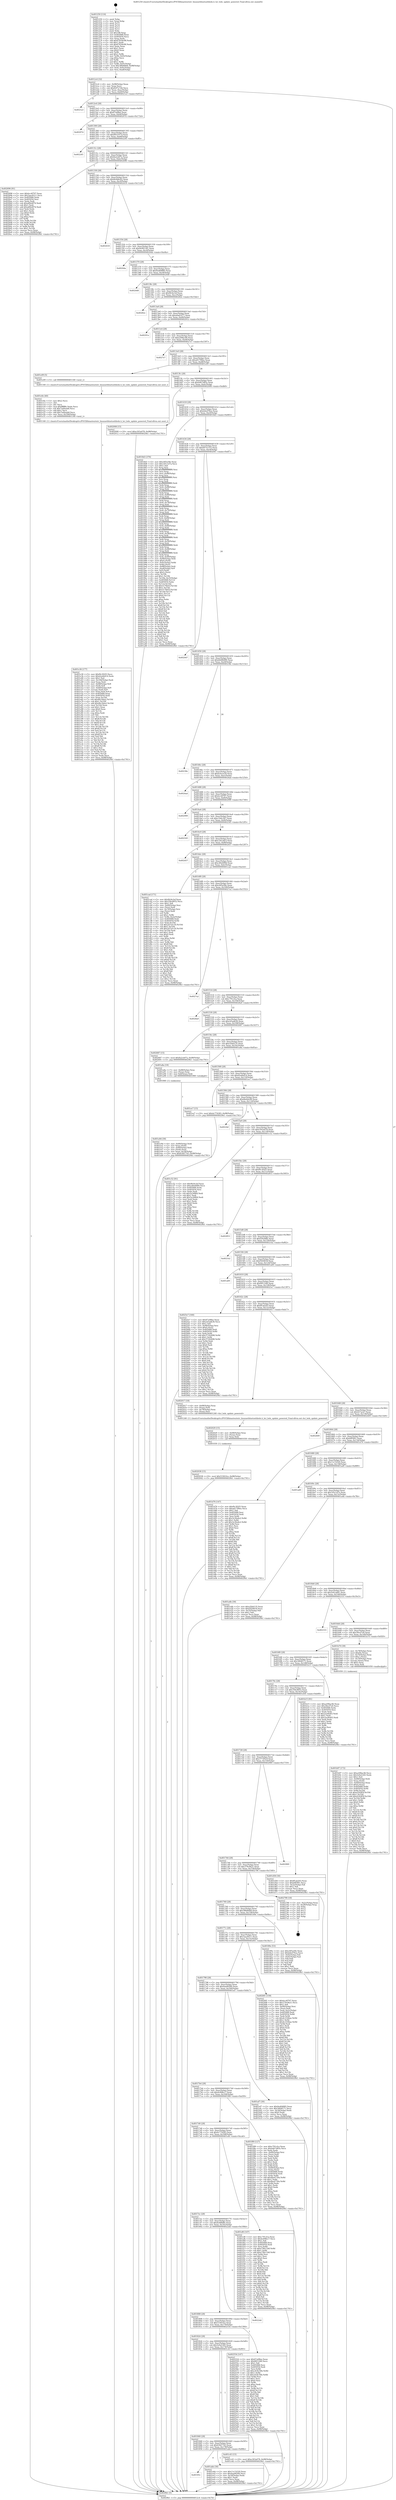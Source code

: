 digraph "0x401250" {
  label = "0x401250 (/mnt/c/Users/mathe/Desktop/tcc/POCII/binaries/extr_linuxnetbluetoothleds.h_hci_leds_update_powered_Final-ollvm.out::main(0))"
  labelloc = "t"
  node[shape=record]

  Entry [label="",width=0.3,height=0.3,shape=circle,fillcolor=black,style=filled]
  "0x4012c4" [label="{
     0x4012c4 [32]\l
     | [instrs]\l
     &nbsp;&nbsp;0x4012c4 \<+6\>: mov -0x98(%rbp),%eax\l
     &nbsp;&nbsp;0x4012ca \<+2\>: mov %eax,%ecx\l
     &nbsp;&nbsp;0x4012cc \<+6\>: sub $0x82f7e7d4,%ecx\l
     &nbsp;&nbsp;0x4012d2 \<+6\>: mov %eax,-0xac(%rbp)\l
     &nbsp;&nbsp;0x4012d8 \<+6\>: mov %ecx,-0xb0(%rbp)\l
     &nbsp;&nbsp;0x4012de \<+6\>: je 00000000004021a3 \<main+0xf53\>\l
  }"]
  "0x4021a3" [label="{
     0x4021a3\l
  }", style=dashed]
  "0x4012e4" [label="{
     0x4012e4 [28]\l
     | [instrs]\l
     &nbsp;&nbsp;0x4012e4 \<+5\>: jmp 00000000004012e9 \<main+0x99\>\l
     &nbsp;&nbsp;0x4012e9 \<+6\>: mov -0xac(%rbp),%eax\l
     &nbsp;&nbsp;0x4012ef \<+5\>: sub $0x87a0ffae,%eax\l
     &nbsp;&nbsp;0x4012f4 \<+6\>: mov %eax,-0xb4(%rbp)\l
     &nbsp;&nbsp;0x4012fa \<+6\>: je 000000000040297d \<main+0x172d\>\l
  }"]
  Exit [label="",width=0.3,height=0.3,shape=circle,fillcolor=black,style=filled,peripheries=2]
  "0x40297d" [label="{
     0x40297d\l
  }", style=dashed]
  "0x401300" [label="{
     0x401300 [28]\l
     | [instrs]\l
     &nbsp;&nbsp;0x401300 \<+5\>: jmp 0000000000401305 \<main+0xb5\>\l
     &nbsp;&nbsp;0x401305 \<+6\>: mov -0xac(%rbp),%eax\l
     &nbsp;&nbsp;0x40130b \<+5\>: sub $0x8931971f,%eax\l
     &nbsp;&nbsp;0x401310 \<+6\>: mov %eax,-0xb8(%rbp)\l
     &nbsp;&nbsp;0x401316 \<+6\>: je 0000000000402245 \<main+0xff5\>\l
  }"]
  "0x402038" [label="{
     0x402038 [15]\l
     | [instrs]\l
     &nbsp;&nbsp;0x402038 \<+10\>: movl $0x53361fce,-0x98(%rbp)\l
     &nbsp;&nbsp;0x402042 \<+5\>: jmp 00000000004029b1 \<main+0x1761\>\l
  }"]
  "0x402245" [label="{
     0x402245\l
  }", style=dashed]
  "0x40131c" [label="{
     0x40131c [28]\l
     | [instrs]\l
     &nbsp;&nbsp;0x40131c \<+5\>: jmp 0000000000401321 \<main+0xd1\>\l
     &nbsp;&nbsp;0x401321 \<+6\>: mov -0xac(%rbp),%eax\l
     &nbsp;&nbsp;0x401327 \<+5\>: sub $0x8a2cb07a,%eax\l
     &nbsp;&nbsp;0x40132c \<+6\>: mov %eax,-0xbc(%rbp)\l
     &nbsp;&nbsp;0x401332 \<+6\>: je 0000000000402696 \<main+0x1446\>\l
  }"]
  "0x402029" [label="{
     0x402029 [15]\l
     | [instrs]\l
     &nbsp;&nbsp;0x402029 \<+4\>: mov -0x68(%rbp),%rax\l
     &nbsp;&nbsp;0x40202d \<+3\>: mov (%rax),%rax\l
     &nbsp;&nbsp;0x402030 \<+3\>: mov %rax,%rdi\l
     &nbsp;&nbsp;0x402033 \<+5\>: call 0000000000401030 \<free@plt\>\l
     | [calls]\l
     &nbsp;&nbsp;0x401030 \{1\} (unknown)\l
  }"]
  "0x402696" [label="{
     0x402696 [91]\l
     | [instrs]\l
     &nbsp;&nbsp;0x402696 \<+5\>: mov $0xbcc4f707,%eax\l
     &nbsp;&nbsp;0x40269b \<+5\>: mov $0x3aac8511,%ecx\l
     &nbsp;&nbsp;0x4026a0 \<+7\>: mov 0x405068,%edx\l
     &nbsp;&nbsp;0x4026a7 \<+7\>: mov 0x405054,%esi\l
     &nbsp;&nbsp;0x4026ae \<+2\>: mov %edx,%edi\l
     &nbsp;&nbsp;0x4026b0 \<+6\>: sub $0xa89e6f74,%edi\l
     &nbsp;&nbsp;0x4026b6 \<+3\>: sub $0x1,%edi\l
     &nbsp;&nbsp;0x4026b9 \<+6\>: add $0xa89e6f74,%edi\l
     &nbsp;&nbsp;0x4026bf \<+3\>: imul %edi,%edx\l
     &nbsp;&nbsp;0x4026c2 \<+3\>: and $0x1,%edx\l
     &nbsp;&nbsp;0x4026c5 \<+3\>: cmp $0x0,%edx\l
     &nbsp;&nbsp;0x4026c8 \<+4\>: sete %r8b\l
     &nbsp;&nbsp;0x4026cc \<+3\>: cmp $0xa,%esi\l
     &nbsp;&nbsp;0x4026cf \<+4\>: setl %r9b\l
     &nbsp;&nbsp;0x4026d3 \<+3\>: mov %r8b,%r10b\l
     &nbsp;&nbsp;0x4026d6 \<+3\>: and %r9b,%r10b\l
     &nbsp;&nbsp;0x4026d9 \<+3\>: xor %r9b,%r8b\l
     &nbsp;&nbsp;0x4026dc \<+3\>: or %r8b,%r10b\l
     &nbsp;&nbsp;0x4026df \<+4\>: test $0x1,%r10b\l
     &nbsp;&nbsp;0x4026e3 \<+3\>: cmovne %ecx,%eax\l
     &nbsp;&nbsp;0x4026e6 \<+6\>: mov %eax,-0x98(%rbp)\l
     &nbsp;&nbsp;0x4026ec \<+5\>: jmp 00000000004029b1 \<main+0x1761\>\l
  }"]
  "0x401338" [label="{
     0x401338 [28]\l
     | [instrs]\l
     &nbsp;&nbsp;0x401338 \<+5\>: jmp 000000000040133d \<main+0xed\>\l
     &nbsp;&nbsp;0x40133d \<+6\>: mov -0xac(%rbp),%eax\l
     &nbsp;&nbsp;0x401343 \<+5\>: sub $0x8e9dbc62,%eax\l
     &nbsp;&nbsp;0x401348 \<+6\>: mov %eax,-0xc0(%rbp)\l
     &nbsp;&nbsp;0x40134e \<+6\>: je 0000000000402418 \<main+0x11c8\>\l
  }"]
  "0x401e36" [label="{
     0x401e36 [177]\l
     | [instrs]\l
     &nbsp;&nbsp;0x401e36 \<+5\>: mov $0xf0c302f3,%ecx\l
     &nbsp;&nbsp;0x401e3b \<+5\>: mov $0xd2a4b414,%edx\l
     &nbsp;&nbsp;0x401e40 \<+3\>: mov $0x1,%sil\l
     &nbsp;&nbsp;0x401e43 \<+6\>: mov -0x184(%rbp),%edi\l
     &nbsp;&nbsp;0x401e49 \<+3\>: imul %eax,%edi\l
     &nbsp;&nbsp;0x401e4c \<+4\>: mov -0x68(%rbp),%r8\l
     &nbsp;&nbsp;0x401e50 \<+3\>: mov (%r8),%r8\l
     &nbsp;&nbsp;0x401e53 \<+4\>: mov -0x60(%rbp),%r9\l
     &nbsp;&nbsp;0x401e57 \<+3\>: movslq (%r9),%r9\l
     &nbsp;&nbsp;0x401e5a \<+4\>: mov %edi,(%r8,%r9,4)\l
     &nbsp;&nbsp;0x401e5e \<+7\>: mov 0x405068,%eax\l
     &nbsp;&nbsp;0x401e65 \<+7\>: mov 0x405054,%edi\l
     &nbsp;&nbsp;0x401e6c \<+3\>: mov %eax,%r10d\l
     &nbsp;&nbsp;0x401e6f \<+7\>: sub $0x46c5bfa2,%r10d\l
     &nbsp;&nbsp;0x401e76 \<+4\>: sub $0x1,%r10d\l
     &nbsp;&nbsp;0x401e7a \<+7\>: add $0x46c5bfa2,%r10d\l
     &nbsp;&nbsp;0x401e81 \<+4\>: imul %r10d,%eax\l
     &nbsp;&nbsp;0x401e85 \<+3\>: and $0x1,%eax\l
     &nbsp;&nbsp;0x401e88 \<+3\>: cmp $0x0,%eax\l
     &nbsp;&nbsp;0x401e8b \<+4\>: sete %r11b\l
     &nbsp;&nbsp;0x401e8f \<+3\>: cmp $0xa,%edi\l
     &nbsp;&nbsp;0x401e92 \<+3\>: setl %bl\l
     &nbsp;&nbsp;0x401e95 \<+3\>: mov %r11b,%r14b\l
     &nbsp;&nbsp;0x401e98 \<+4\>: xor $0xff,%r14b\l
     &nbsp;&nbsp;0x401e9c \<+3\>: mov %bl,%r15b\l
     &nbsp;&nbsp;0x401e9f \<+4\>: xor $0xff,%r15b\l
     &nbsp;&nbsp;0x401ea3 \<+4\>: xor $0x1,%sil\l
     &nbsp;&nbsp;0x401ea7 \<+3\>: mov %r14b,%r12b\l
     &nbsp;&nbsp;0x401eaa \<+4\>: and $0xff,%r12b\l
     &nbsp;&nbsp;0x401eae \<+3\>: and %sil,%r11b\l
     &nbsp;&nbsp;0x401eb1 \<+3\>: mov %r15b,%r13b\l
     &nbsp;&nbsp;0x401eb4 \<+4\>: and $0xff,%r13b\l
     &nbsp;&nbsp;0x401eb8 \<+3\>: and %sil,%bl\l
     &nbsp;&nbsp;0x401ebb \<+3\>: or %r11b,%r12b\l
     &nbsp;&nbsp;0x401ebe \<+3\>: or %bl,%r13b\l
     &nbsp;&nbsp;0x401ec1 \<+3\>: xor %r13b,%r12b\l
     &nbsp;&nbsp;0x401ec4 \<+3\>: or %r15b,%r14b\l
     &nbsp;&nbsp;0x401ec7 \<+4\>: xor $0xff,%r14b\l
     &nbsp;&nbsp;0x401ecb \<+4\>: or $0x1,%sil\l
     &nbsp;&nbsp;0x401ecf \<+3\>: and %sil,%r14b\l
     &nbsp;&nbsp;0x401ed2 \<+3\>: or %r14b,%r12b\l
     &nbsp;&nbsp;0x401ed5 \<+4\>: test $0x1,%r12b\l
     &nbsp;&nbsp;0x401ed9 \<+3\>: cmovne %edx,%ecx\l
     &nbsp;&nbsp;0x401edc \<+6\>: mov %ecx,-0x98(%rbp)\l
     &nbsp;&nbsp;0x401ee2 \<+5\>: jmp 00000000004029b1 \<main+0x1761\>\l
  }"]
  "0x402418" [label="{
     0x402418\l
  }", style=dashed]
  "0x401354" [label="{
     0x401354 [28]\l
     | [instrs]\l
     &nbsp;&nbsp;0x401354 \<+5\>: jmp 0000000000401359 \<main+0x109\>\l
     &nbsp;&nbsp;0x401359 \<+6\>: mov -0xac(%rbp),%eax\l
     &nbsp;&nbsp;0x40135f \<+5\>: sub $0x9e9913d1,%eax\l
     &nbsp;&nbsp;0x401364 \<+6\>: mov %eax,-0xc4(%rbp)\l
     &nbsp;&nbsp;0x40136a \<+6\>: je 00000000004020da \<main+0xe8a\>\l
  }"]
  "0x401e0e" [label="{
     0x401e0e [40]\l
     | [instrs]\l
     &nbsp;&nbsp;0x401e0e \<+5\>: mov $0x2,%ecx\l
     &nbsp;&nbsp;0x401e13 \<+1\>: cltd\l
     &nbsp;&nbsp;0x401e14 \<+2\>: idiv %ecx\l
     &nbsp;&nbsp;0x401e16 \<+6\>: imul $0xfffffffe,%edx,%ecx\l
     &nbsp;&nbsp;0x401e1c \<+6\>: sub $0x7a44aab8,%ecx\l
     &nbsp;&nbsp;0x401e22 \<+3\>: add $0x1,%ecx\l
     &nbsp;&nbsp;0x401e25 \<+6\>: add $0x7a44aab8,%ecx\l
     &nbsp;&nbsp;0x401e2b \<+6\>: mov %ecx,-0x184(%rbp)\l
     &nbsp;&nbsp;0x401e31 \<+5\>: call 0000000000401160 \<next_i\>\l
     | [calls]\l
     &nbsp;&nbsp;0x401160 \{1\} (/mnt/c/Users/mathe/Desktop/tcc/POCII/binaries/extr_linuxnetbluetoothleds.h_hci_leds_update_powered_Final-ollvm.out::next_i)\l
  }"]
  "0x4020da" [label="{
     0x4020da\l
  }", style=dashed]
  "0x401370" [label="{
     0x401370 [28]\l
     | [instrs]\l
     &nbsp;&nbsp;0x401370 \<+5\>: jmp 0000000000401375 \<main+0x125\>\l
     &nbsp;&nbsp;0x401375 \<+6\>: mov -0xac(%rbp),%eax\l
     &nbsp;&nbsp;0x40137b \<+5\>: sub $0x9ed04885,%eax\l
     &nbsp;&nbsp;0x401380 \<+6\>: mov %eax,-0xc8(%rbp)\l
     &nbsp;&nbsp;0x401386 \<+6\>: je 0000000000402448 \<main+0x11f8\>\l
  }"]
  "0x401b97" [label="{
     0x401b97 [172]\l
     | [instrs]\l
     &nbsp;&nbsp;0x401b97 \<+5\>: mov $0xa208ac46,%ecx\l
     &nbsp;&nbsp;0x401b9c \<+5\>: mov $0x5e0a5345,%edx\l
     &nbsp;&nbsp;0x401ba1 \<+3\>: mov $0x1,%sil\l
     &nbsp;&nbsp;0x401ba4 \<+4\>: mov -0x68(%rbp),%rdi\l
     &nbsp;&nbsp;0x401ba8 \<+3\>: mov %rax,(%rdi)\l
     &nbsp;&nbsp;0x401bab \<+4\>: mov -0x60(%rbp),%rax\l
     &nbsp;&nbsp;0x401baf \<+6\>: movl $0x0,(%rax)\l
     &nbsp;&nbsp;0x401bb5 \<+8\>: mov 0x405068,%r8d\l
     &nbsp;&nbsp;0x401bbd \<+8\>: mov 0x405054,%r9d\l
     &nbsp;&nbsp;0x401bc5 \<+3\>: mov %r8d,%r10d\l
     &nbsp;&nbsp;0x401bc8 \<+7\>: sub $0xd182ff3f,%r10d\l
     &nbsp;&nbsp;0x401bcf \<+4\>: sub $0x1,%r10d\l
     &nbsp;&nbsp;0x401bd3 \<+7\>: add $0xd182ff3f,%r10d\l
     &nbsp;&nbsp;0x401bda \<+4\>: imul %r10d,%r8d\l
     &nbsp;&nbsp;0x401bde \<+4\>: and $0x1,%r8d\l
     &nbsp;&nbsp;0x401be2 \<+4\>: cmp $0x0,%r8d\l
     &nbsp;&nbsp;0x401be6 \<+4\>: sete %r11b\l
     &nbsp;&nbsp;0x401bea \<+4\>: cmp $0xa,%r9d\l
     &nbsp;&nbsp;0x401bee \<+3\>: setl %bl\l
     &nbsp;&nbsp;0x401bf1 \<+3\>: mov %r11b,%r14b\l
     &nbsp;&nbsp;0x401bf4 \<+4\>: xor $0xff,%r14b\l
     &nbsp;&nbsp;0x401bf8 \<+3\>: mov %bl,%r15b\l
     &nbsp;&nbsp;0x401bfb \<+4\>: xor $0xff,%r15b\l
     &nbsp;&nbsp;0x401bff \<+4\>: xor $0x0,%sil\l
     &nbsp;&nbsp;0x401c03 \<+3\>: mov %r14b,%r12b\l
     &nbsp;&nbsp;0x401c06 \<+4\>: and $0x0,%r12b\l
     &nbsp;&nbsp;0x401c0a \<+3\>: and %sil,%r11b\l
     &nbsp;&nbsp;0x401c0d \<+3\>: mov %r15b,%r13b\l
     &nbsp;&nbsp;0x401c10 \<+4\>: and $0x0,%r13b\l
     &nbsp;&nbsp;0x401c14 \<+3\>: and %sil,%bl\l
     &nbsp;&nbsp;0x401c17 \<+3\>: or %r11b,%r12b\l
     &nbsp;&nbsp;0x401c1a \<+3\>: or %bl,%r13b\l
     &nbsp;&nbsp;0x401c1d \<+3\>: xor %r13b,%r12b\l
     &nbsp;&nbsp;0x401c20 \<+3\>: or %r15b,%r14b\l
     &nbsp;&nbsp;0x401c23 \<+4\>: xor $0xff,%r14b\l
     &nbsp;&nbsp;0x401c27 \<+4\>: or $0x0,%sil\l
     &nbsp;&nbsp;0x401c2b \<+3\>: and %sil,%r14b\l
     &nbsp;&nbsp;0x401c2e \<+3\>: or %r14b,%r12b\l
     &nbsp;&nbsp;0x401c31 \<+4\>: test $0x1,%r12b\l
     &nbsp;&nbsp;0x401c35 \<+3\>: cmovne %edx,%ecx\l
     &nbsp;&nbsp;0x401c38 \<+6\>: mov %ecx,-0x98(%rbp)\l
     &nbsp;&nbsp;0x401c3e \<+5\>: jmp 00000000004029b1 \<main+0x1761\>\l
  }"]
  "0x402448" [label="{
     0x402448\l
  }", style=dashed]
  "0x40138c" [label="{
     0x40138c [28]\l
     | [instrs]\l
     &nbsp;&nbsp;0x40138c \<+5\>: jmp 0000000000401391 \<main+0x141\>\l
     &nbsp;&nbsp;0x401391 \<+6\>: mov -0xac(%rbp),%eax\l
     &nbsp;&nbsp;0x401397 \<+5\>: sub $0x9fc0e3ef,%eax\l
     &nbsp;&nbsp;0x40139c \<+6\>: mov %eax,-0xcc(%rbp)\l
     &nbsp;&nbsp;0x4013a2 \<+6\>: je 000000000040282e \<main+0x15de\>\l
  }"]
  "0x40185c" [label="{
     0x40185c\l
  }", style=dashed]
  "0x40282e" [label="{
     0x40282e\l
  }", style=dashed]
  "0x4013a8" [label="{
     0x4013a8 [28]\l
     | [instrs]\l
     &nbsp;&nbsp;0x4013a8 \<+5\>: jmp 00000000004013ad \<main+0x15d\>\l
     &nbsp;&nbsp;0x4013ad \<+6\>: mov -0xac(%rbp),%eax\l
     &nbsp;&nbsp;0x4013b3 \<+5\>: sub $0xa0a63277,%eax\l
     &nbsp;&nbsp;0x4013b8 \<+6\>: mov %eax,-0xd0(%rbp)\l
     &nbsp;&nbsp;0x4013be \<+6\>: je 000000000040291a \<main+0x16ca\>\l
  }"]
  "0x401abb" [label="{
     0x401abb [30]\l
     | [instrs]\l
     &nbsp;&nbsp;0x401abb \<+5\>: mov $0x11e7d320,%eax\l
     &nbsp;&nbsp;0x401ac0 \<+5\>: mov $0x4aa90260,%ecx\l
     &nbsp;&nbsp;0x401ac5 \<+3\>: mov -0x34(%rbp),%edx\l
     &nbsp;&nbsp;0x401ac8 \<+3\>: cmp $0x1,%edx\l
     &nbsp;&nbsp;0x401acb \<+3\>: cmovl %ecx,%eax\l
     &nbsp;&nbsp;0x401ace \<+6\>: mov %eax,-0x98(%rbp)\l
     &nbsp;&nbsp;0x401ad4 \<+5\>: jmp 00000000004029b1 \<main+0x1761\>\l
  }"]
  "0x40291a" [label="{
     0x40291a\l
  }", style=dashed]
  "0x4013c4" [label="{
     0x4013c4 [28]\l
     | [instrs]\l
     &nbsp;&nbsp;0x4013c4 \<+5\>: jmp 00000000004013c9 \<main+0x179\>\l
     &nbsp;&nbsp;0x4013c9 \<+6\>: mov -0xac(%rbp),%eax\l
     &nbsp;&nbsp;0x4013cf \<+5\>: sub $0xa208ac46,%eax\l
     &nbsp;&nbsp;0x4013d4 \<+6\>: mov %eax,-0xd4(%rbp)\l
     &nbsp;&nbsp;0x4013da \<+6\>: je 00000000004027e7 \<main+0x1597\>\l
  }"]
  "0x401840" [label="{
     0x401840 [28]\l
     | [instrs]\l
     &nbsp;&nbsp;0x401840 \<+5\>: jmp 0000000000401845 \<main+0x5f5\>\l
     &nbsp;&nbsp;0x401845 \<+6\>: mov -0xac(%rbp),%eax\l
     &nbsp;&nbsp;0x40184b \<+5\>: sub $0x63fd7743,%eax\l
     &nbsp;&nbsp;0x401850 \<+6\>: mov %eax,-0x178(%rbp)\l
     &nbsp;&nbsp;0x401856 \<+6\>: je 0000000000401abb \<main+0x86b\>\l
  }"]
  "0x4027e7" [label="{
     0x4027e7\l
  }", style=dashed]
  "0x4013e0" [label="{
     0x4013e0 [28]\l
     | [instrs]\l
     &nbsp;&nbsp;0x4013e0 \<+5\>: jmp 00000000004013e5 \<main+0x195\>\l
     &nbsp;&nbsp;0x4013e5 \<+6\>: mov -0xac(%rbp),%eax\l
     &nbsp;&nbsp;0x4013eb \<+5\>: sub $0xa61799ee,%eax\l
     &nbsp;&nbsp;0x4013f0 \<+6\>: mov %eax,-0xd8(%rbp)\l
     &nbsp;&nbsp;0x4013f6 \<+6\>: je 0000000000401e09 \<main+0xbb9\>\l
  }"]
  "0x401c43" [label="{
     0x401c43 [15]\l
     | [instrs]\l
     &nbsp;&nbsp;0x401c43 \<+10\>: movl $0xe303a078,-0x98(%rbp)\l
     &nbsp;&nbsp;0x401c4d \<+5\>: jmp 00000000004029b1 \<main+0x1761\>\l
  }"]
  "0x401e09" [label="{
     0x401e09 [5]\l
     | [instrs]\l
     &nbsp;&nbsp;0x401e09 \<+5\>: call 0000000000401160 \<next_i\>\l
     | [calls]\l
     &nbsp;&nbsp;0x401160 \{1\} (/mnt/c/Users/mathe/Desktop/tcc/POCII/binaries/extr_linuxnetbluetoothleds.h_hci_leds_update_powered_Final-ollvm.out::next_i)\l
  }"]
  "0x4013fc" [label="{
     0x4013fc [28]\l
     | [instrs]\l
     &nbsp;&nbsp;0x4013fc \<+5\>: jmp 0000000000401401 \<main+0x1b1\>\l
     &nbsp;&nbsp;0x401401 \<+6\>: mov -0xac(%rbp),%eax\l
     &nbsp;&nbsp;0x401407 \<+5\>: sub $0xb407d85e,%eax\l
     &nbsp;&nbsp;0x40140c \<+6\>: mov %eax,-0xdc(%rbp)\l
     &nbsp;&nbsp;0x401412 \<+6\>: je 0000000000402008 \<main+0xdb8\>\l
  }"]
  "0x401824" [label="{
     0x401824 [28]\l
     | [instrs]\l
     &nbsp;&nbsp;0x401824 \<+5\>: jmp 0000000000401829 \<main+0x5d9\>\l
     &nbsp;&nbsp;0x401829 \<+6\>: mov -0xac(%rbp),%eax\l
     &nbsp;&nbsp;0x40182f \<+5\>: sub $0x5e0a5345,%eax\l
     &nbsp;&nbsp;0x401834 \<+6\>: mov %eax,-0x174(%rbp)\l
     &nbsp;&nbsp;0x40183a \<+6\>: je 0000000000401c43 \<main+0x9f3\>\l
  }"]
  "0x402008" [label="{
     0x402008 [15]\l
     | [instrs]\l
     &nbsp;&nbsp;0x402008 \<+10\>: movl $0xe303a078,-0x98(%rbp)\l
     &nbsp;&nbsp;0x402012 \<+5\>: jmp 00000000004029b1 \<main+0x1761\>\l
  }"]
  "0x401418" [label="{
     0x401418 [28]\l
     | [instrs]\l
     &nbsp;&nbsp;0x401418 \<+5\>: jmp 000000000040141d \<main+0x1cd\>\l
     &nbsp;&nbsp;0x40141d \<+6\>: mov -0xac(%rbp),%eax\l
     &nbsp;&nbsp;0x401423 \<+5\>: sub $0xb4ed76ea,%eax\l
     &nbsp;&nbsp;0x401428 \<+6\>: mov %eax,-0xe0(%rbp)\l
     &nbsp;&nbsp;0x40142e \<+6\>: je 00000000004018d3 \<main+0x683\>\l
  }"]
  "0x402554" [label="{
     0x402554 [147]\l
     | [instrs]\l
     &nbsp;&nbsp;0x402554 \<+5\>: mov $0x87a0ffae,%eax\l
     &nbsp;&nbsp;0x402559 \<+5\>: mov $0xf6f11fd0,%ecx\l
     &nbsp;&nbsp;0x40255e \<+2\>: mov $0x1,%dl\l
     &nbsp;&nbsp;0x402560 \<+7\>: mov 0x405068,%esi\l
     &nbsp;&nbsp;0x402567 \<+7\>: mov 0x405054,%edi\l
     &nbsp;&nbsp;0x40256e \<+3\>: mov %esi,%r8d\l
     &nbsp;&nbsp;0x402571 \<+7\>: add $0xc434c56b,%r8d\l
     &nbsp;&nbsp;0x402578 \<+4\>: sub $0x1,%r8d\l
     &nbsp;&nbsp;0x40257c \<+7\>: sub $0xc434c56b,%r8d\l
     &nbsp;&nbsp;0x402583 \<+4\>: imul %r8d,%esi\l
     &nbsp;&nbsp;0x402587 \<+3\>: and $0x1,%esi\l
     &nbsp;&nbsp;0x40258a \<+3\>: cmp $0x0,%esi\l
     &nbsp;&nbsp;0x40258d \<+4\>: sete %r9b\l
     &nbsp;&nbsp;0x402591 \<+3\>: cmp $0xa,%edi\l
     &nbsp;&nbsp;0x402594 \<+4\>: setl %r10b\l
     &nbsp;&nbsp;0x402598 \<+3\>: mov %r9b,%r11b\l
     &nbsp;&nbsp;0x40259b \<+4\>: xor $0xff,%r11b\l
     &nbsp;&nbsp;0x40259f \<+3\>: mov %r10b,%bl\l
     &nbsp;&nbsp;0x4025a2 \<+3\>: xor $0xff,%bl\l
     &nbsp;&nbsp;0x4025a5 \<+3\>: xor $0x1,%dl\l
     &nbsp;&nbsp;0x4025a8 \<+3\>: mov %r11b,%r14b\l
     &nbsp;&nbsp;0x4025ab \<+4\>: and $0xff,%r14b\l
     &nbsp;&nbsp;0x4025af \<+3\>: and %dl,%r9b\l
     &nbsp;&nbsp;0x4025b2 \<+3\>: mov %bl,%r15b\l
     &nbsp;&nbsp;0x4025b5 \<+4\>: and $0xff,%r15b\l
     &nbsp;&nbsp;0x4025b9 \<+3\>: and %dl,%r10b\l
     &nbsp;&nbsp;0x4025bc \<+3\>: or %r9b,%r14b\l
     &nbsp;&nbsp;0x4025bf \<+3\>: or %r10b,%r15b\l
     &nbsp;&nbsp;0x4025c2 \<+3\>: xor %r15b,%r14b\l
     &nbsp;&nbsp;0x4025c5 \<+3\>: or %bl,%r11b\l
     &nbsp;&nbsp;0x4025c8 \<+4\>: xor $0xff,%r11b\l
     &nbsp;&nbsp;0x4025cc \<+3\>: or $0x1,%dl\l
     &nbsp;&nbsp;0x4025cf \<+3\>: and %dl,%r11b\l
     &nbsp;&nbsp;0x4025d2 \<+3\>: or %r11b,%r14b\l
     &nbsp;&nbsp;0x4025d5 \<+4\>: test $0x1,%r14b\l
     &nbsp;&nbsp;0x4025d9 \<+3\>: cmovne %ecx,%eax\l
     &nbsp;&nbsp;0x4025dc \<+6\>: mov %eax,-0x98(%rbp)\l
     &nbsp;&nbsp;0x4025e2 \<+5\>: jmp 00000000004029b1 \<main+0x1761\>\l
  }"]
  "0x4018d3" [label="{
     0x4018d3 [376]\l
     | [instrs]\l
     &nbsp;&nbsp;0x4018d3 \<+5\>: mov $0xc6f5a58e,%eax\l
     &nbsp;&nbsp;0x4018d8 \<+5\>: mov $0x145c1d7a,%ecx\l
     &nbsp;&nbsp;0x4018dd \<+2\>: mov $0x1,%dl\l
     &nbsp;&nbsp;0x4018df \<+3\>: mov %rsp,%rsi\l
     &nbsp;&nbsp;0x4018e2 \<+4\>: add $0xfffffffffffffff0,%rsi\l
     &nbsp;&nbsp;0x4018e6 \<+3\>: mov %rsi,%rsp\l
     &nbsp;&nbsp;0x4018e9 \<+7\>: mov %rsi,-0x90(%rbp)\l
     &nbsp;&nbsp;0x4018f0 \<+3\>: mov %rsp,%rsi\l
     &nbsp;&nbsp;0x4018f3 \<+4\>: add $0xfffffffffffffff0,%rsi\l
     &nbsp;&nbsp;0x4018f7 \<+3\>: mov %rsi,%rsp\l
     &nbsp;&nbsp;0x4018fa \<+3\>: mov %rsp,%rdi\l
     &nbsp;&nbsp;0x4018fd \<+4\>: add $0xfffffffffffffff0,%rdi\l
     &nbsp;&nbsp;0x401901 \<+3\>: mov %rdi,%rsp\l
     &nbsp;&nbsp;0x401904 \<+7\>: mov %rdi,-0x88(%rbp)\l
     &nbsp;&nbsp;0x40190b \<+3\>: mov %rsp,%rdi\l
     &nbsp;&nbsp;0x40190e \<+4\>: add $0xfffffffffffffff0,%rdi\l
     &nbsp;&nbsp;0x401912 \<+3\>: mov %rdi,%rsp\l
     &nbsp;&nbsp;0x401915 \<+4\>: mov %rdi,-0x80(%rbp)\l
     &nbsp;&nbsp;0x401919 \<+3\>: mov %rsp,%rdi\l
     &nbsp;&nbsp;0x40191c \<+4\>: add $0xfffffffffffffff0,%rdi\l
     &nbsp;&nbsp;0x401920 \<+3\>: mov %rdi,%rsp\l
     &nbsp;&nbsp;0x401923 \<+4\>: mov %rdi,-0x78(%rbp)\l
     &nbsp;&nbsp;0x401927 \<+3\>: mov %rsp,%rdi\l
     &nbsp;&nbsp;0x40192a \<+4\>: add $0xfffffffffffffff0,%rdi\l
     &nbsp;&nbsp;0x40192e \<+3\>: mov %rdi,%rsp\l
     &nbsp;&nbsp;0x401931 \<+4\>: mov %rdi,-0x70(%rbp)\l
     &nbsp;&nbsp;0x401935 \<+3\>: mov %rsp,%rdi\l
     &nbsp;&nbsp;0x401938 \<+4\>: add $0xfffffffffffffff0,%rdi\l
     &nbsp;&nbsp;0x40193c \<+3\>: mov %rdi,%rsp\l
     &nbsp;&nbsp;0x40193f \<+4\>: mov %rdi,-0x68(%rbp)\l
     &nbsp;&nbsp;0x401943 \<+3\>: mov %rsp,%rdi\l
     &nbsp;&nbsp;0x401946 \<+4\>: add $0xfffffffffffffff0,%rdi\l
     &nbsp;&nbsp;0x40194a \<+3\>: mov %rdi,%rsp\l
     &nbsp;&nbsp;0x40194d \<+4\>: mov %rdi,-0x60(%rbp)\l
     &nbsp;&nbsp;0x401951 \<+3\>: mov %rsp,%rdi\l
     &nbsp;&nbsp;0x401954 \<+4\>: add $0xfffffffffffffff0,%rdi\l
     &nbsp;&nbsp;0x401958 \<+3\>: mov %rdi,%rsp\l
     &nbsp;&nbsp;0x40195b \<+4\>: mov %rdi,-0x58(%rbp)\l
     &nbsp;&nbsp;0x40195f \<+3\>: mov %rsp,%rdi\l
     &nbsp;&nbsp;0x401962 \<+4\>: add $0xfffffffffffffff0,%rdi\l
     &nbsp;&nbsp;0x401966 \<+3\>: mov %rdi,%rsp\l
     &nbsp;&nbsp;0x401969 \<+4\>: mov %rdi,-0x50(%rbp)\l
     &nbsp;&nbsp;0x40196d \<+3\>: mov %rsp,%rdi\l
     &nbsp;&nbsp;0x401970 \<+4\>: add $0xfffffffffffffff0,%rdi\l
     &nbsp;&nbsp;0x401974 \<+3\>: mov %rdi,%rsp\l
     &nbsp;&nbsp;0x401977 \<+4\>: mov %rdi,-0x48(%rbp)\l
     &nbsp;&nbsp;0x40197b \<+3\>: mov %rsp,%rdi\l
     &nbsp;&nbsp;0x40197e \<+4\>: add $0xfffffffffffffff0,%rdi\l
     &nbsp;&nbsp;0x401982 \<+3\>: mov %rdi,%rsp\l
     &nbsp;&nbsp;0x401985 \<+4\>: mov %rdi,-0x40(%rbp)\l
     &nbsp;&nbsp;0x401989 \<+7\>: mov -0x90(%rbp),%rdi\l
     &nbsp;&nbsp;0x401990 \<+6\>: movl $0x0,(%rdi)\l
     &nbsp;&nbsp;0x401996 \<+7\>: mov -0x9c(%rbp),%r8d\l
     &nbsp;&nbsp;0x40199d \<+3\>: mov %r8d,(%rsi)\l
     &nbsp;&nbsp;0x4019a0 \<+7\>: mov -0x88(%rbp),%rdi\l
     &nbsp;&nbsp;0x4019a7 \<+7\>: mov -0xa8(%rbp),%r9\l
     &nbsp;&nbsp;0x4019ae \<+3\>: mov %r9,(%rdi)\l
     &nbsp;&nbsp;0x4019b1 \<+3\>: cmpl $0x2,(%rsi)\l
     &nbsp;&nbsp;0x4019b4 \<+4\>: setne %r10b\l
     &nbsp;&nbsp;0x4019b8 \<+4\>: and $0x1,%r10b\l
     &nbsp;&nbsp;0x4019bc \<+4\>: mov %r10b,-0x35(%rbp)\l
     &nbsp;&nbsp;0x4019c0 \<+8\>: mov 0x405068,%r11d\l
     &nbsp;&nbsp;0x4019c8 \<+7\>: mov 0x405054,%ebx\l
     &nbsp;&nbsp;0x4019cf \<+3\>: mov %r11d,%r14d\l
     &nbsp;&nbsp;0x4019d2 \<+7\>: add $0x517fb41f,%r14d\l
     &nbsp;&nbsp;0x4019d9 \<+4\>: sub $0x1,%r14d\l
     &nbsp;&nbsp;0x4019dd \<+7\>: sub $0x517fb41f,%r14d\l
     &nbsp;&nbsp;0x4019e4 \<+4\>: imul %r14d,%r11d\l
     &nbsp;&nbsp;0x4019e8 \<+4\>: and $0x1,%r11d\l
     &nbsp;&nbsp;0x4019ec \<+4\>: cmp $0x0,%r11d\l
     &nbsp;&nbsp;0x4019f0 \<+4\>: sete %r10b\l
     &nbsp;&nbsp;0x4019f4 \<+3\>: cmp $0xa,%ebx\l
     &nbsp;&nbsp;0x4019f7 \<+4\>: setl %r15b\l
     &nbsp;&nbsp;0x4019fb \<+3\>: mov %r10b,%r12b\l
     &nbsp;&nbsp;0x4019fe \<+4\>: xor $0xff,%r12b\l
     &nbsp;&nbsp;0x401a02 \<+3\>: mov %r15b,%r13b\l
     &nbsp;&nbsp;0x401a05 \<+4\>: xor $0xff,%r13b\l
     &nbsp;&nbsp;0x401a09 \<+3\>: xor $0x0,%dl\l
     &nbsp;&nbsp;0x401a0c \<+3\>: mov %r12b,%sil\l
     &nbsp;&nbsp;0x401a0f \<+4\>: and $0x0,%sil\l
     &nbsp;&nbsp;0x401a13 \<+3\>: and %dl,%r10b\l
     &nbsp;&nbsp;0x401a16 \<+3\>: mov %r13b,%dil\l
     &nbsp;&nbsp;0x401a19 \<+4\>: and $0x0,%dil\l
     &nbsp;&nbsp;0x401a1d \<+3\>: and %dl,%r15b\l
     &nbsp;&nbsp;0x401a20 \<+3\>: or %r10b,%sil\l
     &nbsp;&nbsp;0x401a23 \<+3\>: or %r15b,%dil\l
     &nbsp;&nbsp;0x401a26 \<+3\>: xor %dil,%sil\l
     &nbsp;&nbsp;0x401a29 \<+3\>: or %r13b,%r12b\l
     &nbsp;&nbsp;0x401a2c \<+4\>: xor $0xff,%r12b\l
     &nbsp;&nbsp;0x401a30 \<+3\>: or $0x0,%dl\l
     &nbsp;&nbsp;0x401a33 \<+3\>: and %dl,%r12b\l
     &nbsp;&nbsp;0x401a36 \<+3\>: or %r12b,%sil\l
     &nbsp;&nbsp;0x401a39 \<+4\>: test $0x1,%sil\l
     &nbsp;&nbsp;0x401a3d \<+3\>: cmovne %ecx,%eax\l
     &nbsp;&nbsp;0x401a40 \<+6\>: mov %eax,-0x98(%rbp)\l
     &nbsp;&nbsp;0x401a46 \<+5\>: jmp 00000000004029b1 \<main+0x1761\>\l
  }"]
  "0x401434" [label="{
     0x401434 [28]\l
     | [instrs]\l
     &nbsp;&nbsp;0x401434 \<+5\>: jmp 0000000000401439 \<main+0x1e9\>\l
     &nbsp;&nbsp;0x401439 \<+6\>: mov -0xac(%rbp),%eax\l
     &nbsp;&nbsp;0x40143f \<+5\>: sub $0xb675c333,%eax\l
     &nbsp;&nbsp;0x401444 \<+6\>: mov %eax,-0xe4(%rbp)\l
     &nbsp;&nbsp;0x40144a \<+6\>: je 0000000000402047 \<main+0xdf7\>\l
  }"]
  "0x401808" [label="{
     0x401808 [28]\l
     | [instrs]\l
     &nbsp;&nbsp;0x401808 \<+5\>: jmp 000000000040180d \<main+0x5bd\>\l
     &nbsp;&nbsp;0x40180d \<+6\>: mov -0xac(%rbp),%eax\l
     &nbsp;&nbsp;0x401813 \<+5\>: sub $0x53361fce,%eax\l
     &nbsp;&nbsp;0x401818 \<+6\>: mov %eax,-0x170(%rbp)\l
     &nbsp;&nbsp;0x40181e \<+6\>: je 0000000000402554 \<main+0x1304\>\l
  }"]
  "0x402047" [label="{
     0x402047\l
  }", style=dashed]
  "0x401450" [label="{
     0x401450 [28]\l
     | [instrs]\l
     &nbsp;&nbsp;0x401450 \<+5\>: jmp 0000000000401455 \<main+0x205\>\l
     &nbsp;&nbsp;0x401455 \<+6\>: mov -0xac(%rbp),%eax\l
     &nbsp;&nbsp;0x40145b \<+5\>: sub $0xb6d96d90,%eax\l
     &nbsp;&nbsp;0x401460 \<+6\>: mov %eax,-0xe8(%rbp)\l
     &nbsp;&nbsp;0x401466 \<+6\>: je 000000000040238e \<main+0x113e\>\l
  }"]
  "0x4022dd" [label="{
     0x4022dd\l
  }", style=dashed]
  "0x40238e" [label="{
     0x40238e\l
  }", style=dashed]
  "0x40146c" [label="{
     0x40146c [28]\l
     | [instrs]\l
     &nbsp;&nbsp;0x40146c \<+5\>: jmp 0000000000401471 \<main+0x221\>\l
     &nbsp;&nbsp;0x401471 \<+6\>: mov -0xac(%rbp),%eax\l
     &nbsp;&nbsp;0x401477 \<+5\>: sub $0xbc0cee20,%eax\l
     &nbsp;&nbsp;0x40147c \<+6\>: mov %eax,-0xec(%rbp)\l
     &nbsp;&nbsp;0x401482 \<+6\>: je 00000000004024ad \<main+0x125d\>\l
  }"]
  "0x4017ec" [label="{
     0x4017ec [28]\l
     | [instrs]\l
     &nbsp;&nbsp;0x4017ec \<+5\>: jmp 00000000004017f1 \<main+0x5a1\>\l
     &nbsp;&nbsp;0x4017f1 \<+6\>: mov -0xac(%rbp),%eax\l
     &nbsp;&nbsp;0x4017f7 \<+5\>: sub $0x4e48fd8e,%eax\l
     &nbsp;&nbsp;0x4017fc \<+6\>: mov %eax,-0x16c(%rbp)\l
     &nbsp;&nbsp;0x401802 \<+6\>: je 00000000004022dd \<main+0x108d\>\l
  }"]
  "0x4024ad" [label="{
     0x4024ad\l
  }", style=dashed]
  "0x401488" [label="{
     0x401488 [28]\l
     | [instrs]\l
     &nbsp;&nbsp;0x401488 \<+5\>: jmp 000000000040148d \<main+0x23d\>\l
     &nbsp;&nbsp;0x40148d \<+6\>: mov -0xac(%rbp),%eax\l
     &nbsp;&nbsp;0x401493 \<+5\>: sub $0xbcc4f707,%eax\l
     &nbsp;&nbsp;0x401498 \<+6\>: mov %eax,-0xf0(%rbp)\l
     &nbsp;&nbsp;0x40149e \<+6\>: je 0000000000402999 \<main+0x1749\>\l
  }"]
  "0x401ef6" [label="{
     0x401ef6 [147]\l
     | [instrs]\l
     &nbsp;&nbsp;0x401ef6 \<+5\>: mov $0xc791cfca,%eax\l
     &nbsp;&nbsp;0x401efb \<+5\>: mov $0x4c698cc7,%ecx\l
     &nbsp;&nbsp;0x401f00 \<+2\>: mov $0x1,%dl\l
     &nbsp;&nbsp;0x401f02 \<+7\>: mov 0x405068,%esi\l
     &nbsp;&nbsp;0x401f09 \<+7\>: mov 0x405054,%edi\l
     &nbsp;&nbsp;0x401f10 \<+3\>: mov %esi,%r8d\l
     &nbsp;&nbsp;0x401f13 \<+7\>: sub $0xe79b11b8,%r8d\l
     &nbsp;&nbsp;0x401f1a \<+4\>: sub $0x1,%r8d\l
     &nbsp;&nbsp;0x401f1e \<+7\>: add $0xe79b11b8,%r8d\l
     &nbsp;&nbsp;0x401f25 \<+4\>: imul %r8d,%esi\l
     &nbsp;&nbsp;0x401f29 \<+3\>: and $0x1,%esi\l
     &nbsp;&nbsp;0x401f2c \<+3\>: cmp $0x0,%esi\l
     &nbsp;&nbsp;0x401f2f \<+4\>: sete %r9b\l
     &nbsp;&nbsp;0x401f33 \<+3\>: cmp $0xa,%edi\l
     &nbsp;&nbsp;0x401f36 \<+4\>: setl %r10b\l
     &nbsp;&nbsp;0x401f3a \<+3\>: mov %r9b,%r11b\l
     &nbsp;&nbsp;0x401f3d \<+4\>: xor $0xff,%r11b\l
     &nbsp;&nbsp;0x401f41 \<+3\>: mov %r10b,%bl\l
     &nbsp;&nbsp;0x401f44 \<+3\>: xor $0xff,%bl\l
     &nbsp;&nbsp;0x401f47 \<+3\>: xor $0x0,%dl\l
     &nbsp;&nbsp;0x401f4a \<+3\>: mov %r11b,%r14b\l
     &nbsp;&nbsp;0x401f4d \<+4\>: and $0x0,%r14b\l
     &nbsp;&nbsp;0x401f51 \<+3\>: and %dl,%r9b\l
     &nbsp;&nbsp;0x401f54 \<+3\>: mov %bl,%r15b\l
     &nbsp;&nbsp;0x401f57 \<+4\>: and $0x0,%r15b\l
     &nbsp;&nbsp;0x401f5b \<+3\>: and %dl,%r10b\l
     &nbsp;&nbsp;0x401f5e \<+3\>: or %r9b,%r14b\l
     &nbsp;&nbsp;0x401f61 \<+3\>: or %r10b,%r15b\l
     &nbsp;&nbsp;0x401f64 \<+3\>: xor %r15b,%r14b\l
     &nbsp;&nbsp;0x401f67 \<+3\>: or %bl,%r11b\l
     &nbsp;&nbsp;0x401f6a \<+4\>: xor $0xff,%r11b\l
     &nbsp;&nbsp;0x401f6e \<+3\>: or $0x0,%dl\l
     &nbsp;&nbsp;0x401f71 \<+3\>: and %dl,%r11b\l
     &nbsp;&nbsp;0x401f74 \<+3\>: or %r11b,%r14b\l
     &nbsp;&nbsp;0x401f77 \<+4\>: test $0x1,%r14b\l
     &nbsp;&nbsp;0x401f7b \<+3\>: cmovne %ecx,%eax\l
     &nbsp;&nbsp;0x401f7e \<+6\>: mov %eax,-0x98(%rbp)\l
     &nbsp;&nbsp;0x401f84 \<+5\>: jmp 00000000004029b1 \<main+0x1761\>\l
  }"]
  "0x402999" [label="{
     0x402999\l
  }", style=dashed]
  "0x4014a4" [label="{
     0x4014a4 [28]\l
     | [instrs]\l
     &nbsp;&nbsp;0x4014a4 \<+5\>: jmp 00000000004014a9 \<main+0x259\>\l
     &nbsp;&nbsp;0x4014a9 \<+6\>: mov -0xac(%rbp),%eax\l
     &nbsp;&nbsp;0x4014af \<+5\>: sub $0xc1b0c3b7,%eax\l
     &nbsp;&nbsp;0x4014b4 \<+6\>: mov %eax,-0xf4(%rbp)\l
     &nbsp;&nbsp;0x4014ba \<+6\>: je 0000000000402545 \<main+0x12f5\>\l
  }"]
  "0x4017d0" [label="{
     0x4017d0 [28]\l
     | [instrs]\l
     &nbsp;&nbsp;0x4017d0 \<+5\>: jmp 00000000004017d5 \<main+0x585\>\l
     &nbsp;&nbsp;0x4017d5 \<+6\>: mov -0xac(%rbp),%eax\l
     &nbsp;&nbsp;0x4017db \<+5\>: sub $0x4c774283,%eax\l
     &nbsp;&nbsp;0x4017e0 \<+6\>: mov %eax,-0x168(%rbp)\l
     &nbsp;&nbsp;0x4017e6 \<+6\>: je 0000000000401ef6 \<main+0xca6\>\l
  }"]
  "0x402545" [label="{
     0x402545\l
  }", style=dashed]
  "0x4014c0" [label="{
     0x4014c0 [28]\l
     | [instrs]\l
     &nbsp;&nbsp;0x4014c0 \<+5\>: jmp 00000000004014c5 \<main+0x275\>\l
     &nbsp;&nbsp;0x4014c5 \<+6\>: mov -0xac(%rbp),%eax\l
     &nbsp;&nbsp;0x4014cb \<+5\>: sub $0xc241a8c5,%eax\l
     &nbsp;&nbsp;0x4014d0 \<+6\>: mov %eax,-0xf8(%rbp)\l
     &nbsp;&nbsp;0x4014d6 \<+6\>: je 0000000000402457 \<main+0x1207\>\l
  }"]
  "0x401f89" [label="{
     0x401f89 [127]\l
     | [instrs]\l
     &nbsp;&nbsp;0x401f89 \<+5\>: mov $0xc791cfca,%eax\l
     &nbsp;&nbsp;0x401f8e \<+5\>: mov $0xb407d85e,%ecx\l
     &nbsp;&nbsp;0x401f93 \<+2\>: xor %edx,%edx\l
     &nbsp;&nbsp;0x401f95 \<+4\>: mov -0x60(%rbp),%rsi\l
     &nbsp;&nbsp;0x401f99 \<+2\>: mov (%rsi),%edi\l
     &nbsp;&nbsp;0x401f9b \<+3\>: mov %edx,%r8d\l
     &nbsp;&nbsp;0x401f9e \<+3\>: sub %edi,%r8d\l
     &nbsp;&nbsp;0x401fa1 \<+2\>: mov %edx,%edi\l
     &nbsp;&nbsp;0x401fa3 \<+3\>: sub $0x1,%edi\l
     &nbsp;&nbsp;0x401fa6 \<+3\>: add %edi,%r8d\l
     &nbsp;&nbsp;0x401fa9 \<+3\>: sub %r8d,%edx\l
     &nbsp;&nbsp;0x401fac \<+4\>: mov -0x60(%rbp),%rsi\l
     &nbsp;&nbsp;0x401fb0 \<+2\>: mov %edx,(%rsi)\l
     &nbsp;&nbsp;0x401fb2 \<+7\>: mov 0x405068,%edx\l
     &nbsp;&nbsp;0x401fb9 \<+7\>: mov 0x405054,%edi\l
     &nbsp;&nbsp;0x401fc0 \<+3\>: mov %edx,%r8d\l
     &nbsp;&nbsp;0x401fc3 \<+7\>: add $0x4be4730a,%r8d\l
     &nbsp;&nbsp;0x401fca \<+4\>: sub $0x1,%r8d\l
     &nbsp;&nbsp;0x401fce \<+7\>: sub $0x4be4730a,%r8d\l
     &nbsp;&nbsp;0x401fd5 \<+4\>: imul %r8d,%edx\l
     &nbsp;&nbsp;0x401fd9 \<+3\>: and $0x1,%edx\l
     &nbsp;&nbsp;0x401fdc \<+3\>: cmp $0x0,%edx\l
     &nbsp;&nbsp;0x401fdf \<+4\>: sete %r9b\l
     &nbsp;&nbsp;0x401fe3 \<+3\>: cmp $0xa,%edi\l
     &nbsp;&nbsp;0x401fe6 \<+4\>: setl %r10b\l
     &nbsp;&nbsp;0x401fea \<+3\>: mov %r9b,%r11b\l
     &nbsp;&nbsp;0x401fed \<+3\>: and %r10b,%r11b\l
     &nbsp;&nbsp;0x401ff0 \<+3\>: xor %r10b,%r9b\l
     &nbsp;&nbsp;0x401ff3 \<+3\>: or %r9b,%r11b\l
     &nbsp;&nbsp;0x401ff6 \<+4\>: test $0x1,%r11b\l
     &nbsp;&nbsp;0x401ffa \<+3\>: cmovne %ecx,%eax\l
     &nbsp;&nbsp;0x401ffd \<+6\>: mov %eax,-0x98(%rbp)\l
     &nbsp;&nbsp;0x402003 \<+5\>: jmp 00000000004029b1 \<main+0x1761\>\l
  }"]
  "0x402457" [label="{
     0x402457\l
  }", style=dashed]
  "0x4014dc" [label="{
     0x4014dc [28]\l
     | [instrs]\l
     &nbsp;&nbsp;0x4014dc \<+5\>: jmp 00000000004014e1 \<main+0x291\>\l
     &nbsp;&nbsp;0x4014e1 \<+6\>: mov -0xac(%rbp),%eax\l
     &nbsp;&nbsp;0x4014e7 \<+5\>: sub $0xc40e699d,%eax\l
     &nbsp;&nbsp;0x4014ec \<+6\>: mov %eax,-0xfc(%rbp)\l
     &nbsp;&nbsp;0x4014f2 \<+6\>: je 0000000000401cad \<main+0xa5d\>\l
  }"]
  "0x4017b4" [label="{
     0x4017b4 [28]\l
     | [instrs]\l
     &nbsp;&nbsp;0x4017b4 \<+5\>: jmp 00000000004017b9 \<main+0x569\>\l
     &nbsp;&nbsp;0x4017b9 \<+6\>: mov -0xac(%rbp),%eax\l
     &nbsp;&nbsp;0x4017bf \<+5\>: sub $0x4c698cc7,%eax\l
     &nbsp;&nbsp;0x4017c4 \<+6\>: mov %eax,-0x164(%rbp)\l
     &nbsp;&nbsp;0x4017ca \<+6\>: je 0000000000401f89 \<main+0xd39\>\l
  }"]
  "0x401cad" [label="{
     0x401cad [171]\l
     | [instrs]\l
     &nbsp;&nbsp;0x401cad \<+5\>: mov $0x9fc0e3ef,%eax\l
     &nbsp;&nbsp;0x401cb2 \<+5\>: mov $0x356c8052,%ecx\l
     &nbsp;&nbsp;0x401cb7 \<+2\>: mov $0x1,%dl\l
     &nbsp;&nbsp;0x401cb9 \<+4\>: mov -0x60(%rbp),%rsi\l
     &nbsp;&nbsp;0x401cbd \<+2\>: mov (%rsi),%edi\l
     &nbsp;&nbsp;0x401cbf \<+4\>: mov -0x70(%rbp),%rsi\l
     &nbsp;&nbsp;0x401cc3 \<+2\>: cmp (%rsi),%edi\l
     &nbsp;&nbsp;0x401cc5 \<+4\>: setl %r8b\l
     &nbsp;&nbsp;0x401cc9 \<+4\>: and $0x1,%r8b\l
     &nbsp;&nbsp;0x401ccd \<+4\>: mov %r8b,-0x2e(%rbp)\l
     &nbsp;&nbsp;0x401cd1 \<+7\>: mov 0x405068,%edi\l
     &nbsp;&nbsp;0x401cd8 \<+8\>: mov 0x405054,%r9d\l
     &nbsp;&nbsp;0x401ce0 \<+3\>: mov %edi,%r10d\l
     &nbsp;&nbsp;0x401ce3 \<+7\>: sub $0x2d7a5c16,%r10d\l
     &nbsp;&nbsp;0x401cea \<+4\>: sub $0x1,%r10d\l
     &nbsp;&nbsp;0x401cee \<+7\>: add $0x2d7a5c16,%r10d\l
     &nbsp;&nbsp;0x401cf5 \<+4\>: imul %r10d,%edi\l
     &nbsp;&nbsp;0x401cf9 \<+3\>: and $0x1,%edi\l
     &nbsp;&nbsp;0x401cfc \<+3\>: cmp $0x0,%edi\l
     &nbsp;&nbsp;0x401cff \<+4\>: sete %r8b\l
     &nbsp;&nbsp;0x401d03 \<+4\>: cmp $0xa,%r9d\l
     &nbsp;&nbsp;0x401d07 \<+4\>: setl %r11b\l
     &nbsp;&nbsp;0x401d0b \<+3\>: mov %r8b,%bl\l
     &nbsp;&nbsp;0x401d0e \<+3\>: xor $0xff,%bl\l
     &nbsp;&nbsp;0x401d11 \<+3\>: mov %r11b,%r14b\l
     &nbsp;&nbsp;0x401d14 \<+4\>: xor $0xff,%r14b\l
     &nbsp;&nbsp;0x401d18 \<+3\>: xor $0x1,%dl\l
     &nbsp;&nbsp;0x401d1b \<+3\>: mov %bl,%r15b\l
     &nbsp;&nbsp;0x401d1e \<+4\>: and $0xff,%r15b\l
     &nbsp;&nbsp;0x401d22 \<+3\>: and %dl,%r8b\l
     &nbsp;&nbsp;0x401d25 \<+3\>: mov %r14b,%r12b\l
     &nbsp;&nbsp;0x401d28 \<+4\>: and $0xff,%r12b\l
     &nbsp;&nbsp;0x401d2c \<+3\>: and %dl,%r11b\l
     &nbsp;&nbsp;0x401d2f \<+3\>: or %r8b,%r15b\l
     &nbsp;&nbsp;0x401d32 \<+3\>: or %r11b,%r12b\l
     &nbsp;&nbsp;0x401d35 \<+3\>: xor %r12b,%r15b\l
     &nbsp;&nbsp;0x401d38 \<+3\>: or %r14b,%bl\l
     &nbsp;&nbsp;0x401d3b \<+3\>: xor $0xff,%bl\l
     &nbsp;&nbsp;0x401d3e \<+3\>: or $0x1,%dl\l
     &nbsp;&nbsp;0x401d41 \<+2\>: and %dl,%bl\l
     &nbsp;&nbsp;0x401d43 \<+3\>: or %bl,%r15b\l
     &nbsp;&nbsp;0x401d46 \<+4\>: test $0x1,%r15b\l
     &nbsp;&nbsp;0x401d4a \<+3\>: cmovne %ecx,%eax\l
     &nbsp;&nbsp;0x401d4d \<+6\>: mov %eax,-0x98(%rbp)\l
     &nbsp;&nbsp;0x401d53 \<+5\>: jmp 00000000004029b1 \<main+0x1761\>\l
  }"]
  "0x4014f8" [label="{
     0x4014f8 [28]\l
     | [instrs]\l
     &nbsp;&nbsp;0x4014f8 \<+5\>: jmp 00000000004014fd \<main+0x2ad\>\l
     &nbsp;&nbsp;0x4014fd \<+6\>: mov -0xac(%rbp),%eax\l
     &nbsp;&nbsp;0x401503 \<+5\>: sub $0xc6f5a58e,%eax\l
     &nbsp;&nbsp;0x401508 \<+6\>: mov %eax,-0x100(%rbp)\l
     &nbsp;&nbsp;0x40150e \<+6\>: je 00000000004027a2 \<main+0x1552\>\l
  }"]
  "0x401af7" [label="{
     0x401af7 [30]\l
     | [instrs]\l
     &nbsp;&nbsp;0x401af7 \<+5\>: mov $0x9ed04885,%eax\l
     &nbsp;&nbsp;0x401afc \<+5\>: mov $0x3464f171,%ecx\l
     &nbsp;&nbsp;0x401b01 \<+3\>: mov -0x34(%rbp),%edx\l
     &nbsp;&nbsp;0x401b04 \<+3\>: cmp $0x0,%edx\l
     &nbsp;&nbsp;0x401b07 \<+3\>: cmove %ecx,%eax\l
     &nbsp;&nbsp;0x401b0a \<+6\>: mov %eax,-0x98(%rbp)\l
     &nbsp;&nbsp;0x401b10 \<+5\>: jmp 00000000004029b1 \<main+0x1761\>\l
  }"]
  "0x4027a2" [label="{
     0x4027a2\l
  }", style=dashed]
  "0x401514" [label="{
     0x401514 [28]\l
     | [instrs]\l
     &nbsp;&nbsp;0x401514 \<+5\>: jmp 0000000000401519 \<main+0x2c9\>\l
     &nbsp;&nbsp;0x401519 \<+6\>: mov -0xac(%rbp),%eax\l
     &nbsp;&nbsp;0x40151f \<+5\>: sub $0xc791cfca,%eax\l
     &nbsp;&nbsp;0x401524 \<+6\>: mov %eax,-0x104(%rbp)\l
     &nbsp;&nbsp;0x40152a \<+6\>: je 00000000004028a9 \<main+0x1659\>\l
  }"]
  "0x401798" [label="{
     0x401798 [28]\l
     | [instrs]\l
     &nbsp;&nbsp;0x401798 \<+5\>: jmp 000000000040179d \<main+0x54d\>\l
     &nbsp;&nbsp;0x40179d \<+6\>: mov -0xac(%rbp),%eax\l
     &nbsp;&nbsp;0x4017a3 \<+5\>: sub $0x4aa90260,%eax\l
     &nbsp;&nbsp;0x4017a8 \<+6\>: mov %eax,-0x160(%rbp)\l
     &nbsp;&nbsp;0x4017ae \<+6\>: je 0000000000401af7 \<main+0x8a7\>\l
  }"]
  "0x4028a9" [label="{
     0x4028a9\l
  }", style=dashed]
  "0x401530" [label="{
     0x401530 [28]\l
     | [instrs]\l
     &nbsp;&nbsp;0x401530 \<+5\>: jmp 0000000000401535 \<main+0x2e5\>\l
     &nbsp;&nbsp;0x401535 \<+6\>: mov -0xac(%rbp),%eax\l
     &nbsp;&nbsp;0x40153b \<+5\>: sub $0xcb5adb36,%eax\l
     &nbsp;&nbsp;0x401540 \<+6\>: mov %eax,-0x108(%rbp)\l
     &nbsp;&nbsp;0x401546 \<+6\>: je 0000000000402687 \<main+0x1437\>\l
  }"]
  "0x4026f1" [label="{
     0x4026f1 [159]\l
     | [instrs]\l
     &nbsp;&nbsp;0x4026f1 \<+5\>: mov $0xbcc4f707,%eax\l
     &nbsp;&nbsp;0x4026f6 \<+5\>: mov $0x379c9b21,%ecx\l
     &nbsp;&nbsp;0x4026fb \<+2\>: mov $0x1,%dl\l
     &nbsp;&nbsp;0x4026fd \<+7\>: mov -0x90(%rbp),%rsi\l
     &nbsp;&nbsp;0x402704 \<+2\>: mov (%rsi),%edi\l
     &nbsp;&nbsp;0x402706 \<+3\>: mov %edi,-0x2c(%rbp)\l
     &nbsp;&nbsp;0x402709 \<+7\>: mov 0x405068,%edi\l
     &nbsp;&nbsp;0x402710 \<+8\>: mov 0x405054,%r8d\l
     &nbsp;&nbsp;0x402718 \<+3\>: mov %edi,%r9d\l
     &nbsp;&nbsp;0x40271b \<+7\>: sub $0x4c3166ae,%r9d\l
     &nbsp;&nbsp;0x402722 \<+4\>: sub $0x1,%r9d\l
     &nbsp;&nbsp;0x402726 \<+7\>: add $0x4c3166ae,%r9d\l
     &nbsp;&nbsp;0x40272d \<+4\>: imul %r9d,%edi\l
     &nbsp;&nbsp;0x402731 \<+3\>: and $0x1,%edi\l
     &nbsp;&nbsp;0x402734 \<+3\>: cmp $0x0,%edi\l
     &nbsp;&nbsp;0x402737 \<+4\>: sete %r10b\l
     &nbsp;&nbsp;0x40273b \<+4\>: cmp $0xa,%r8d\l
     &nbsp;&nbsp;0x40273f \<+4\>: setl %r11b\l
     &nbsp;&nbsp;0x402743 \<+3\>: mov %r10b,%bl\l
     &nbsp;&nbsp;0x402746 \<+3\>: xor $0xff,%bl\l
     &nbsp;&nbsp;0x402749 \<+3\>: mov %r11b,%r14b\l
     &nbsp;&nbsp;0x40274c \<+4\>: xor $0xff,%r14b\l
     &nbsp;&nbsp;0x402750 \<+3\>: xor $0x1,%dl\l
     &nbsp;&nbsp;0x402753 \<+3\>: mov %bl,%r15b\l
     &nbsp;&nbsp;0x402756 \<+4\>: and $0xff,%r15b\l
     &nbsp;&nbsp;0x40275a \<+3\>: and %dl,%r10b\l
     &nbsp;&nbsp;0x40275d \<+3\>: mov %r14b,%r12b\l
     &nbsp;&nbsp;0x402760 \<+4\>: and $0xff,%r12b\l
     &nbsp;&nbsp;0x402764 \<+3\>: and %dl,%r11b\l
     &nbsp;&nbsp;0x402767 \<+3\>: or %r10b,%r15b\l
     &nbsp;&nbsp;0x40276a \<+3\>: or %r11b,%r12b\l
     &nbsp;&nbsp;0x40276d \<+3\>: xor %r12b,%r15b\l
     &nbsp;&nbsp;0x402770 \<+3\>: or %r14b,%bl\l
     &nbsp;&nbsp;0x402773 \<+3\>: xor $0xff,%bl\l
     &nbsp;&nbsp;0x402776 \<+3\>: or $0x1,%dl\l
     &nbsp;&nbsp;0x402779 \<+2\>: and %dl,%bl\l
     &nbsp;&nbsp;0x40277b \<+3\>: or %bl,%r15b\l
     &nbsp;&nbsp;0x40277e \<+4\>: test $0x1,%r15b\l
     &nbsp;&nbsp;0x402782 \<+3\>: cmovne %ecx,%eax\l
     &nbsp;&nbsp;0x402785 \<+6\>: mov %eax,-0x98(%rbp)\l
     &nbsp;&nbsp;0x40278b \<+5\>: jmp 00000000004029b1 \<main+0x1761\>\l
  }"]
  "0x402687" [label="{
     0x402687 [15]\l
     | [instrs]\l
     &nbsp;&nbsp;0x402687 \<+10\>: movl $0x8a2cb07a,-0x98(%rbp)\l
     &nbsp;&nbsp;0x402691 \<+5\>: jmp 00000000004029b1 \<main+0x1761\>\l
  }"]
  "0x40154c" [label="{
     0x40154c [28]\l
     | [instrs]\l
     &nbsp;&nbsp;0x40154c \<+5\>: jmp 0000000000401551 \<main+0x301\>\l
     &nbsp;&nbsp;0x401551 \<+6\>: mov -0xac(%rbp),%eax\l
     &nbsp;&nbsp;0x401557 \<+5\>: sub $0xcf26d135,%eax\l
     &nbsp;&nbsp;0x40155c \<+6\>: mov %eax,-0x10c(%rbp)\l
     &nbsp;&nbsp;0x401562 \<+6\>: je 0000000000401a8a \<main+0x83a\>\l
  }"]
  "0x401a9d" [label="{
     0x401a9d [30]\l
     | [instrs]\l
     &nbsp;&nbsp;0x401a9d \<+4\>: mov -0x80(%rbp),%rdi\l
     &nbsp;&nbsp;0x401aa1 \<+2\>: mov %eax,(%rdi)\l
     &nbsp;&nbsp;0x401aa3 \<+4\>: mov -0x80(%rbp),%rdi\l
     &nbsp;&nbsp;0x401aa7 \<+2\>: mov (%rdi),%eax\l
     &nbsp;&nbsp;0x401aa9 \<+3\>: mov %eax,-0x34(%rbp)\l
     &nbsp;&nbsp;0x401aac \<+10\>: movl $0x63fd7743,-0x98(%rbp)\l
     &nbsp;&nbsp;0x401ab6 \<+5\>: jmp 00000000004029b1 \<main+0x1761\>\l
  }"]
  "0x401a8a" [label="{
     0x401a8a [19]\l
     | [instrs]\l
     &nbsp;&nbsp;0x401a8a \<+7\>: mov -0x88(%rbp),%rax\l
     &nbsp;&nbsp;0x401a91 \<+3\>: mov (%rax),%rax\l
     &nbsp;&nbsp;0x401a94 \<+4\>: mov 0x8(%rax),%rdi\l
     &nbsp;&nbsp;0x401a98 \<+5\>: call 0000000000401060 \<atoi@plt\>\l
     | [calls]\l
     &nbsp;&nbsp;0x401060 \{1\} (unknown)\l
  }"]
  "0x401568" [label="{
     0x401568 [28]\l
     | [instrs]\l
     &nbsp;&nbsp;0x401568 \<+5\>: jmp 000000000040156d \<main+0x31d\>\l
     &nbsp;&nbsp;0x40156d \<+6\>: mov -0xac(%rbp),%eax\l
     &nbsp;&nbsp;0x401573 \<+5\>: sub $0xd2a4b414,%eax\l
     &nbsp;&nbsp;0x401578 \<+6\>: mov %eax,-0x110(%rbp)\l
     &nbsp;&nbsp;0x40157e \<+6\>: je 0000000000401ee7 \<main+0xc97\>\l
  }"]
  "0x401250" [label="{
     0x401250 [116]\l
     | [instrs]\l
     &nbsp;&nbsp;0x401250 \<+1\>: push %rbp\l
     &nbsp;&nbsp;0x401251 \<+3\>: mov %rsp,%rbp\l
     &nbsp;&nbsp;0x401254 \<+2\>: push %r15\l
     &nbsp;&nbsp;0x401256 \<+2\>: push %r14\l
     &nbsp;&nbsp;0x401258 \<+2\>: push %r13\l
     &nbsp;&nbsp;0x40125a \<+2\>: push %r12\l
     &nbsp;&nbsp;0x40125c \<+1\>: push %rbx\l
     &nbsp;&nbsp;0x40125d \<+7\>: sub $0x198,%rsp\l
     &nbsp;&nbsp;0x401264 \<+7\>: mov 0x405068,%eax\l
     &nbsp;&nbsp;0x40126b \<+7\>: mov 0x405054,%ecx\l
     &nbsp;&nbsp;0x401272 \<+2\>: mov %eax,%edx\l
     &nbsp;&nbsp;0x401274 \<+6\>: add $0x67834e98,%edx\l
     &nbsp;&nbsp;0x40127a \<+3\>: sub $0x1,%edx\l
     &nbsp;&nbsp;0x40127d \<+6\>: sub $0x67834e98,%edx\l
     &nbsp;&nbsp;0x401283 \<+3\>: imul %edx,%eax\l
     &nbsp;&nbsp;0x401286 \<+3\>: and $0x1,%eax\l
     &nbsp;&nbsp;0x401289 \<+3\>: cmp $0x0,%eax\l
     &nbsp;&nbsp;0x40128c \<+4\>: sete %r8b\l
     &nbsp;&nbsp;0x401290 \<+4\>: and $0x1,%r8b\l
     &nbsp;&nbsp;0x401294 \<+7\>: mov %r8b,-0x92(%rbp)\l
     &nbsp;&nbsp;0x40129b \<+3\>: cmp $0xa,%ecx\l
     &nbsp;&nbsp;0x40129e \<+4\>: setl %r8b\l
     &nbsp;&nbsp;0x4012a2 \<+4\>: and $0x1,%r8b\l
     &nbsp;&nbsp;0x4012a6 \<+7\>: mov %r8b,-0x91(%rbp)\l
     &nbsp;&nbsp;0x4012ad \<+10\>: movl $0x38fd40b8,-0x98(%rbp)\l
     &nbsp;&nbsp;0x4012b7 \<+6\>: mov %edi,-0x9c(%rbp)\l
     &nbsp;&nbsp;0x4012bd \<+7\>: mov %rsi,-0xa8(%rbp)\l
  }"]
  "0x401ee7" [label="{
     0x401ee7 [15]\l
     | [instrs]\l
     &nbsp;&nbsp;0x401ee7 \<+10\>: movl $0x4c774283,-0x98(%rbp)\l
     &nbsp;&nbsp;0x401ef1 \<+5\>: jmp 00000000004029b1 \<main+0x1761\>\l
  }"]
  "0x401584" [label="{
     0x401584 [28]\l
     | [instrs]\l
     &nbsp;&nbsp;0x401584 \<+5\>: jmp 0000000000401589 \<main+0x339\>\l
     &nbsp;&nbsp;0x401589 \<+6\>: mov -0xac(%rbp),%eax\l
     &nbsp;&nbsp;0x40158f \<+5\>: sub $0xdbe6dc68,%eax\l
     &nbsp;&nbsp;0x401594 \<+6\>: mov %eax,-0x114(%rbp)\l
     &nbsp;&nbsp;0x40159a \<+6\>: je 00000000004022bf \<main+0x106f\>\l
  }"]
  "0x4029b1" [label="{
     0x4029b1 [5]\l
     | [instrs]\l
     &nbsp;&nbsp;0x4029b1 \<+5\>: jmp 00000000004012c4 \<main+0x74\>\l
  }"]
  "0x4022bf" [label="{
     0x4022bf\l
  }", style=dashed]
  "0x4015a0" [label="{
     0x4015a0 [28]\l
     | [instrs]\l
     &nbsp;&nbsp;0x4015a0 \<+5\>: jmp 00000000004015a5 \<main+0x355\>\l
     &nbsp;&nbsp;0x4015a5 \<+6\>: mov -0xac(%rbp),%eax\l
     &nbsp;&nbsp;0x4015ab \<+5\>: sub $0xe303a078,%eax\l
     &nbsp;&nbsp;0x4015b0 \<+6\>: mov %eax,-0x118(%rbp)\l
     &nbsp;&nbsp;0x4015b6 \<+6\>: je 0000000000401c52 \<main+0xa02\>\l
  }"]
  "0x40177c" [label="{
     0x40177c [28]\l
     | [instrs]\l
     &nbsp;&nbsp;0x40177c \<+5\>: jmp 0000000000401781 \<main+0x531\>\l
     &nbsp;&nbsp;0x401781 \<+6\>: mov -0xac(%rbp),%eax\l
     &nbsp;&nbsp;0x401787 \<+5\>: sub $0x3aac8511,%eax\l
     &nbsp;&nbsp;0x40178c \<+6\>: mov %eax,-0x15c(%rbp)\l
     &nbsp;&nbsp;0x401792 \<+6\>: je 00000000004026f1 \<main+0x14a1\>\l
  }"]
  "0x401c52" [label="{
     0x401c52 [91]\l
     | [instrs]\l
     &nbsp;&nbsp;0x401c52 \<+5\>: mov $0x9fc0e3ef,%eax\l
     &nbsp;&nbsp;0x401c57 \<+5\>: mov $0xc40e699d,%ecx\l
     &nbsp;&nbsp;0x401c5c \<+7\>: mov 0x405068,%edx\l
     &nbsp;&nbsp;0x401c63 \<+7\>: mov 0x405054,%esi\l
     &nbsp;&nbsp;0x401c6a \<+2\>: mov %edx,%edi\l
     &nbsp;&nbsp;0x401c6c \<+6\>: sub $0x5a34864,%edi\l
     &nbsp;&nbsp;0x401c72 \<+3\>: sub $0x1,%edi\l
     &nbsp;&nbsp;0x401c75 \<+6\>: add $0x5a34864,%edi\l
     &nbsp;&nbsp;0x401c7b \<+3\>: imul %edi,%edx\l
     &nbsp;&nbsp;0x401c7e \<+3\>: and $0x1,%edx\l
     &nbsp;&nbsp;0x401c81 \<+3\>: cmp $0x0,%edx\l
     &nbsp;&nbsp;0x401c84 \<+4\>: sete %r8b\l
     &nbsp;&nbsp;0x401c88 \<+3\>: cmp $0xa,%esi\l
     &nbsp;&nbsp;0x401c8b \<+4\>: setl %r9b\l
     &nbsp;&nbsp;0x401c8f \<+3\>: mov %r8b,%r10b\l
     &nbsp;&nbsp;0x401c92 \<+3\>: and %r9b,%r10b\l
     &nbsp;&nbsp;0x401c95 \<+3\>: xor %r9b,%r8b\l
     &nbsp;&nbsp;0x401c98 \<+3\>: or %r8b,%r10b\l
     &nbsp;&nbsp;0x401c9b \<+4\>: test $0x1,%r10b\l
     &nbsp;&nbsp;0x401c9f \<+3\>: cmovne %ecx,%eax\l
     &nbsp;&nbsp;0x401ca2 \<+6\>: mov %eax,-0x98(%rbp)\l
     &nbsp;&nbsp;0x401ca8 \<+5\>: jmp 00000000004029b1 \<main+0x1761\>\l
  }"]
  "0x4015bc" [label="{
     0x4015bc [28]\l
     | [instrs]\l
     &nbsp;&nbsp;0x4015bc \<+5\>: jmp 00000000004015c1 \<main+0x371\>\l
     &nbsp;&nbsp;0x4015c1 \<+6\>: mov -0xac(%rbp),%eax\l
     &nbsp;&nbsp;0x4015c7 \<+5\>: sub $0xf0c302f3,%eax\l
     &nbsp;&nbsp;0x4015cc \<+6\>: mov %eax,-0x11c(%rbp)\l
     &nbsp;&nbsp;0x4015d2 \<+6\>: je 0000000000402853 \<main+0x1603\>\l
  }"]
  "0x40189e" [label="{
     0x40189e [53]\l
     | [instrs]\l
     &nbsp;&nbsp;0x40189e \<+5\>: mov $0xc6f5a58e,%eax\l
     &nbsp;&nbsp;0x4018a3 \<+5\>: mov $0xb4ed76ea,%ecx\l
     &nbsp;&nbsp;0x4018a8 \<+6\>: mov -0x92(%rbp),%dl\l
     &nbsp;&nbsp;0x4018ae \<+7\>: mov -0x91(%rbp),%sil\l
     &nbsp;&nbsp;0x4018b5 \<+3\>: mov %dl,%dil\l
     &nbsp;&nbsp;0x4018b8 \<+3\>: and %sil,%dil\l
     &nbsp;&nbsp;0x4018bb \<+3\>: xor %sil,%dl\l
     &nbsp;&nbsp;0x4018be \<+3\>: or %dl,%dil\l
     &nbsp;&nbsp;0x4018c1 \<+4\>: test $0x1,%dil\l
     &nbsp;&nbsp;0x4018c5 \<+3\>: cmovne %ecx,%eax\l
     &nbsp;&nbsp;0x4018c8 \<+6\>: mov %eax,-0x98(%rbp)\l
     &nbsp;&nbsp;0x4018ce \<+5\>: jmp 00000000004029b1 \<main+0x1761\>\l
  }"]
  "0x402853" [label="{
     0x402853\l
  }", style=dashed]
  "0x4015d8" [label="{
     0x4015d8 [28]\l
     | [instrs]\l
     &nbsp;&nbsp;0x4015d8 \<+5\>: jmp 00000000004015dd \<main+0x38d\>\l
     &nbsp;&nbsp;0x4015dd \<+6\>: mov -0xac(%rbp),%eax\l
     &nbsp;&nbsp;0x4015e3 \<+5\>: sub $0xf29248fe,%eax\l
     &nbsp;&nbsp;0x4015e8 \<+6\>: mov %eax,-0x120(%rbp)\l
     &nbsp;&nbsp;0x4015ee \<+6\>: je 00000000004021b2 \<main+0xf62\>\l
  }"]
  "0x401760" [label="{
     0x401760 [28]\l
     | [instrs]\l
     &nbsp;&nbsp;0x401760 \<+5\>: jmp 0000000000401765 \<main+0x515\>\l
     &nbsp;&nbsp;0x401765 \<+6\>: mov -0xac(%rbp),%eax\l
     &nbsp;&nbsp;0x40176b \<+5\>: sub $0x38fd40b8,%eax\l
     &nbsp;&nbsp;0x401770 \<+6\>: mov %eax,-0x158(%rbp)\l
     &nbsp;&nbsp;0x401776 \<+6\>: je 000000000040189e \<main+0x64e\>\l
  }"]
  "0x4021b2" [label="{
     0x4021b2\l
  }", style=dashed]
  "0x4015f4" [label="{
     0x4015f4 [28]\l
     | [instrs]\l
     &nbsp;&nbsp;0x4015f4 \<+5\>: jmp 00000000004015f9 \<main+0x3a9\>\l
     &nbsp;&nbsp;0x4015f9 \<+6\>: mov -0xac(%rbp),%eax\l
     &nbsp;&nbsp;0x4015ff \<+5\>: sub $0xf5f20618,%eax\l
     &nbsp;&nbsp;0x401604 \<+6\>: mov %eax,-0x124(%rbp)\l
     &nbsp;&nbsp;0x40160a \<+6\>: je 0000000000401a69 \<main+0x819\>\l
  }"]
  "0x402790" [label="{
     0x402790 [18]\l
     | [instrs]\l
     &nbsp;&nbsp;0x402790 \<+3\>: mov -0x2c(%rbp),%eax\l
     &nbsp;&nbsp;0x402793 \<+4\>: lea -0x28(%rbp),%rsp\l
     &nbsp;&nbsp;0x402797 \<+1\>: pop %rbx\l
     &nbsp;&nbsp;0x402798 \<+2\>: pop %r12\l
     &nbsp;&nbsp;0x40279a \<+2\>: pop %r13\l
     &nbsp;&nbsp;0x40279c \<+2\>: pop %r14\l
     &nbsp;&nbsp;0x40279e \<+2\>: pop %r15\l
     &nbsp;&nbsp;0x4027a0 \<+1\>: pop %rbp\l
     &nbsp;&nbsp;0x4027a1 \<+1\>: ret\l
  }"]
  "0x401a69" [label="{
     0x401a69\l
  }", style=dashed]
  "0x401610" [label="{
     0x401610 [28]\l
     | [instrs]\l
     &nbsp;&nbsp;0x401610 \<+5\>: jmp 0000000000401615 \<main+0x3c5\>\l
     &nbsp;&nbsp;0x401615 \<+6\>: mov -0xac(%rbp),%eax\l
     &nbsp;&nbsp;0x40161b \<+5\>: sub $0xf6f11fd0,%eax\l
     &nbsp;&nbsp;0x401620 \<+6\>: mov %eax,-0x128(%rbp)\l
     &nbsp;&nbsp;0x401626 \<+6\>: je 00000000004025e7 \<main+0x1397\>\l
  }"]
  "0x401744" [label="{
     0x401744 [28]\l
     | [instrs]\l
     &nbsp;&nbsp;0x401744 \<+5\>: jmp 0000000000401749 \<main+0x4f9\>\l
     &nbsp;&nbsp;0x401749 \<+6\>: mov -0xac(%rbp),%eax\l
     &nbsp;&nbsp;0x40174f \<+5\>: sub $0x379c9b21,%eax\l
     &nbsp;&nbsp;0x401754 \<+6\>: mov %eax,-0x154(%rbp)\l
     &nbsp;&nbsp;0x40175a \<+6\>: je 0000000000402790 \<main+0x1540\>\l
  }"]
  "0x4025e7" [label="{
     0x4025e7 [160]\l
     | [instrs]\l
     &nbsp;&nbsp;0x4025e7 \<+5\>: mov $0x87a0ffae,%eax\l
     &nbsp;&nbsp;0x4025ec \<+5\>: mov $0xcb5adb36,%ecx\l
     &nbsp;&nbsp;0x4025f1 \<+2\>: mov $0x1,%dl\l
     &nbsp;&nbsp;0x4025f3 \<+7\>: mov -0x90(%rbp),%rsi\l
     &nbsp;&nbsp;0x4025fa \<+6\>: movl $0x0,(%rsi)\l
     &nbsp;&nbsp;0x402600 \<+7\>: mov 0x405068,%edi\l
     &nbsp;&nbsp;0x402607 \<+8\>: mov 0x405054,%r8d\l
     &nbsp;&nbsp;0x40260f \<+3\>: mov %edi,%r9d\l
     &nbsp;&nbsp;0x402612 \<+7\>: add $0x37182698,%r9d\l
     &nbsp;&nbsp;0x402619 \<+4\>: sub $0x1,%r9d\l
     &nbsp;&nbsp;0x40261d \<+7\>: sub $0x37182698,%r9d\l
     &nbsp;&nbsp;0x402624 \<+4\>: imul %r9d,%edi\l
     &nbsp;&nbsp;0x402628 \<+3\>: and $0x1,%edi\l
     &nbsp;&nbsp;0x40262b \<+3\>: cmp $0x0,%edi\l
     &nbsp;&nbsp;0x40262e \<+4\>: sete %r10b\l
     &nbsp;&nbsp;0x402632 \<+4\>: cmp $0xa,%r8d\l
     &nbsp;&nbsp;0x402636 \<+4\>: setl %r11b\l
     &nbsp;&nbsp;0x40263a \<+3\>: mov %r10b,%bl\l
     &nbsp;&nbsp;0x40263d \<+3\>: xor $0xff,%bl\l
     &nbsp;&nbsp;0x402640 \<+3\>: mov %r11b,%r14b\l
     &nbsp;&nbsp;0x402643 \<+4\>: xor $0xff,%r14b\l
     &nbsp;&nbsp;0x402647 \<+3\>: xor $0x0,%dl\l
     &nbsp;&nbsp;0x40264a \<+3\>: mov %bl,%r15b\l
     &nbsp;&nbsp;0x40264d \<+4\>: and $0x0,%r15b\l
     &nbsp;&nbsp;0x402651 \<+3\>: and %dl,%r10b\l
     &nbsp;&nbsp;0x402654 \<+3\>: mov %r14b,%r12b\l
     &nbsp;&nbsp;0x402657 \<+4\>: and $0x0,%r12b\l
     &nbsp;&nbsp;0x40265b \<+3\>: and %dl,%r11b\l
     &nbsp;&nbsp;0x40265e \<+3\>: or %r10b,%r15b\l
     &nbsp;&nbsp;0x402661 \<+3\>: or %r11b,%r12b\l
     &nbsp;&nbsp;0x402664 \<+3\>: xor %r12b,%r15b\l
     &nbsp;&nbsp;0x402667 \<+3\>: or %r14b,%bl\l
     &nbsp;&nbsp;0x40266a \<+3\>: xor $0xff,%bl\l
     &nbsp;&nbsp;0x40266d \<+3\>: or $0x0,%dl\l
     &nbsp;&nbsp;0x402670 \<+2\>: and %dl,%bl\l
     &nbsp;&nbsp;0x402672 \<+3\>: or %bl,%r15b\l
     &nbsp;&nbsp;0x402675 \<+4\>: test $0x1,%r15b\l
     &nbsp;&nbsp;0x402679 \<+3\>: cmovne %ecx,%eax\l
     &nbsp;&nbsp;0x40267c \<+6\>: mov %eax,-0x98(%rbp)\l
     &nbsp;&nbsp;0x402682 \<+5\>: jmp 00000000004029b1 \<main+0x1761\>\l
  }"]
  "0x40162c" [label="{
     0x40162c [28]\l
     | [instrs]\l
     &nbsp;&nbsp;0x40162c \<+5\>: jmp 0000000000401631 \<main+0x3e1\>\l
     &nbsp;&nbsp;0x401631 \<+6\>: mov -0xac(%rbp),%eax\l
     &nbsp;&nbsp;0x401637 \<+5\>: sub $0xff1ab203,%eax\l
     &nbsp;&nbsp;0x40163c \<+6\>: mov %eax,-0x12c(%rbp)\l
     &nbsp;&nbsp;0x401642 \<+6\>: je 0000000000402017 \<main+0xdc7\>\l
  }"]
  "0x402969" [label="{
     0x402969\l
  }", style=dashed]
  "0x402017" [label="{
     0x402017 [18]\l
     | [instrs]\l
     &nbsp;&nbsp;0x402017 \<+4\>: mov -0x68(%rbp),%rax\l
     &nbsp;&nbsp;0x40201b \<+3\>: mov (%rax),%rdi\l
     &nbsp;&nbsp;0x40201e \<+4\>: mov -0x78(%rbp),%rax\l
     &nbsp;&nbsp;0x402022 \<+2\>: mov (%rax),%esi\l
     &nbsp;&nbsp;0x402024 \<+5\>: call 0000000000401240 \<hci_leds_update_powered\>\l
     | [calls]\l
     &nbsp;&nbsp;0x401240 \{1\} (/mnt/c/Users/mathe/Desktop/tcc/POCII/binaries/extr_linuxnetbluetoothleds.h_hci_leds_update_powered_Final-ollvm.out::hci_leds_update_powered)\l
  }"]
  "0x401648" [label="{
     0x401648 [28]\l
     | [instrs]\l
     &nbsp;&nbsp;0x401648 \<+5\>: jmp 000000000040164d \<main+0x3fd\>\l
     &nbsp;&nbsp;0x40164d \<+6\>: mov -0xac(%rbp),%eax\l
     &nbsp;&nbsp;0x401653 \<+5\>: sub $0x427acb7,%eax\l
     &nbsp;&nbsp;0x401658 \<+6\>: mov %eax,-0x130(%rbp)\l
     &nbsp;&nbsp;0x40165e \<+6\>: je 0000000000402409 \<main+0x11b9\>\l
  }"]
  "0x401728" [label="{
     0x401728 [28]\l
     | [instrs]\l
     &nbsp;&nbsp;0x401728 \<+5\>: jmp 000000000040172d \<main+0x4dd\>\l
     &nbsp;&nbsp;0x40172d \<+6\>: mov -0xac(%rbp),%eax\l
     &nbsp;&nbsp;0x401733 \<+5\>: sub $0x3773f5c9,%eax\l
     &nbsp;&nbsp;0x401738 \<+6\>: mov %eax,-0x150(%rbp)\l
     &nbsp;&nbsp;0x40173e \<+6\>: je 0000000000402969 \<main+0x1719\>\l
  }"]
  "0x402409" [label="{
     0x402409\l
  }", style=dashed]
  "0x401664" [label="{
     0x401664 [28]\l
     | [instrs]\l
     &nbsp;&nbsp;0x401664 \<+5\>: jmp 0000000000401669 \<main+0x419\>\l
     &nbsp;&nbsp;0x401669 \<+6\>: mov -0xac(%rbp),%eax\l
     &nbsp;&nbsp;0x40166f \<+5\>: sub $0xbf85f61,%eax\l
     &nbsp;&nbsp;0x401674 \<+6\>: mov %eax,-0x134(%rbp)\l
     &nbsp;&nbsp;0x40167a \<+6\>: je 0000000000401d76 \<main+0xb26\>\l
  }"]
  "0x401d58" [label="{
     0x401d58 [30]\l
     | [instrs]\l
     &nbsp;&nbsp;0x401d58 \<+5\>: mov $0xff1ab203,%eax\l
     &nbsp;&nbsp;0x401d5d \<+5\>: mov $0xbf85f61,%ecx\l
     &nbsp;&nbsp;0x401d62 \<+3\>: mov -0x2e(%rbp),%dl\l
     &nbsp;&nbsp;0x401d65 \<+3\>: test $0x1,%dl\l
     &nbsp;&nbsp;0x401d68 \<+3\>: cmovne %ecx,%eax\l
     &nbsp;&nbsp;0x401d6b \<+6\>: mov %eax,-0x98(%rbp)\l
     &nbsp;&nbsp;0x401d71 \<+5\>: jmp 00000000004029b1 \<main+0x1761\>\l
  }"]
  "0x401d76" [label="{
     0x401d76 [147]\l
     | [instrs]\l
     &nbsp;&nbsp;0x401d76 \<+5\>: mov $0xf0c302f3,%eax\l
     &nbsp;&nbsp;0x401d7b \<+5\>: mov $0xa61799ee,%ecx\l
     &nbsp;&nbsp;0x401d80 \<+2\>: mov $0x1,%dl\l
     &nbsp;&nbsp;0x401d82 \<+7\>: mov 0x405068,%esi\l
     &nbsp;&nbsp;0x401d89 \<+7\>: mov 0x405054,%edi\l
     &nbsp;&nbsp;0x401d90 \<+3\>: mov %esi,%r8d\l
     &nbsp;&nbsp;0x401d93 \<+7\>: sub $0x3e30a4e2,%r8d\l
     &nbsp;&nbsp;0x401d9a \<+4\>: sub $0x1,%r8d\l
     &nbsp;&nbsp;0x401d9e \<+7\>: add $0x3e30a4e2,%r8d\l
     &nbsp;&nbsp;0x401da5 \<+4\>: imul %r8d,%esi\l
     &nbsp;&nbsp;0x401da9 \<+3\>: and $0x1,%esi\l
     &nbsp;&nbsp;0x401dac \<+3\>: cmp $0x0,%esi\l
     &nbsp;&nbsp;0x401daf \<+4\>: sete %r9b\l
     &nbsp;&nbsp;0x401db3 \<+3\>: cmp $0xa,%edi\l
     &nbsp;&nbsp;0x401db6 \<+4\>: setl %r10b\l
     &nbsp;&nbsp;0x401dba \<+3\>: mov %r9b,%r11b\l
     &nbsp;&nbsp;0x401dbd \<+4\>: xor $0xff,%r11b\l
     &nbsp;&nbsp;0x401dc1 \<+3\>: mov %r10b,%bl\l
     &nbsp;&nbsp;0x401dc4 \<+3\>: xor $0xff,%bl\l
     &nbsp;&nbsp;0x401dc7 \<+3\>: xor $0x1,%dl\l
     &nbsp;&nbsp;0x401dca \<+3\>: mov %r11b,%r14b\l
     &nbsp;&nbsp;0x401dcd \<+4\>: and $0xff,%r14b\l
     &nbsp;&nbsp;0x401dd1 \<+3\>: and %dl,%r9b\l
     &nbsp;&nbsp;0x401dd4 \<+3\>: mov %bl,%r15b\l
     &nbsp;&nbsp;0x401dd7 \<+4\>: and $0xff,%r15b\l
     &nbsp;&nbsp;0x401ddb \<+3\>: and %dl,%r10b\l
     &nbsp;&nbsp;0x401dde \<+3\>: or %r9b,%r14b\l
     &nbsp;&nbsp;0x401de1 \<+3\>: or %r10b,%r15b\l
     &nbsp;&nbsp;0x401de4 \<+3\>: xor %r15b,%r14b\l
     &nbsp;&nbsp;0x401de7 \<+3\>: or %bl,%r11b\l
     &nbsp;&nbsp;0x401dea \<+4\>: xor $0xff,%r11b\l
     &nbsp;&nbsp;0x401dee \<+3\>: or $0x1,%dl\l
     &nbsp;&nbsp;0x401df1 \<+3\>: and %dl,%r11b\l
     &nbsp;&nbsp;0x401df4 \<+3\>: or %r11b,%r14b\l
     &nbsp;&nbsp;0x401df7 \<+4\>: test $0x1,%r14b\l
     &nbsp;&nbsp;0x401dfb \<+3\>: cmovne %ecx,%eax\l
     &nbsp;&nbsp;0x401dfe \<+6\>: mov %eax,-0x98(%rbp)\l
     &nbsp;&nbsp;0x401e04 \<+5\>: jmp 00000000004029b1 \<main+0x1761\>\l
  }"]
  "0x401680" [label="{
     0x401680 [28]\l
     | [instrs]\l
     &nbsp;&nbsp;0x401680 \<+5\>: jmp 0000000000401685 \<main+0x435\>\l
     &nbsp;&nbsp;0x401685 \<+6\>: mov -0xac(%rbp),%eax\l
     &nbsp;&nbsp;0x40168b \<+5\>: sub $0x11e7d320,%eax\l
     &nbsp;&nbsp;0x401690 \<+6\>: mov %eax,-0x138(%rbp)\l
     &nbsp;&nbsp;0x401696 \<+6\>: je 0000000000401ad9 \<main+0x889\>\l
  }"]
  "0x40170c" [label="{
     0x40170c [28]\l
     | [instrs]\l
     &nbsp;&nbsp;0x40170c \<+5\>: jmp 0000000000401711 \<main+0x4c1\>\l
     &nbsp;&nbsp;0x401711 \<+6\>: mov -0xac(%rbp),%eax\l
     &nbsp;&nbsp;0x401717 \<+5\>: sub $0x356c8052,%eax\l
     &nbsp;&nbsp;0x40171c \<+6\>: mov %eax,-0x14c(%rbp)\l
     &nbsp;&nbsp;0x401722 \<+6\>: je 0000000000401d58 \<main+0xb08\>\l
  }"]
  "0x401ad9" [label="{
     0x401ad9\l
  }", style=dashed]
  "0x40169c" [label="{
     0x40169c [28]\l
     | [instrs]\l
     &nbsp;&nbsp;0x40169c \<+5\>: jmp 00000000004016a1 \<main+0x451\>\l
     &nbsp;&nbsp;0x4016a1 \<+6\>: mov -0xac(%rbp),%eax\l
     &nbsp;&nbsp;0x4016a7 \<+5\>: sub $0x145c1d7a,%eax\l
     &nbsp;&nbsp;0x4016ac \<+6\>: mov %eax,-0x13c(%rbp)\l
     &nbsp;&nbsp;0x4016b2 \<+6\>: je 0000000000401a4b \<main+0x7fb\>\l
  }"]
  "0x401b15" [label="{
     0x401b15 [91]\l
     | [instrs]\l
     &nbsp;&nbsp;0x401b15 \<+5\>: mov $0xa208ac46,%eax\l
     &nbsp;&nbsp;0x401b1a \<+5\>: mov $0x30ecf7e6,%ecx\l
     &nbsp;&nbsp;0x401b1f \<+7\>: mov 0x405068,%edx\l
     &nbsp;&nbsp;0x401b26 \<+7\>: mov 0x405054,%esi\l
     &nbsp;&nbsp;0x401b2d \<+2\>: mov %edx,%edi\l
     &nbsp;&nbsp;0x401b2f \<+6\>: add $0x2ee4b4f3,%edi\l
     &nbsp;&nbsp;0x401b35 \<+3\>: sub $0x1,%edi\l
     &nbsp;&nbsp;0x401b38 \<+6\>: sub $0x2ee4b4f3,%edi\l
     &nbsp;&nbsp;0x401b3e \<+3\>: imul %edi,%edx\l
     &nbsp;&nbsp;0x401b41 \<+3\>: and $0x1,%edx\l
     &nbsp;&nbsp;0x401b44 \<+3\>: cmp $0x0,%edx\l
     &nbsp;&nbsp;0x401b47 \<+4\>: sete %r8b\l
     &nbsp;&nbsp;0x401b4b \<+3\>: cmp $0xa,%esi\l
     &nbsp;&nbsp;0x401b4e \<+4\>: setl %r9b\l
     &nbsp;&nbsp;0x401b52 \<+3\>: mov %r8b,%r10b\l
     &nbsp;&nbsp;0x401b55 \<+3\>: and %r9b,%r10b\l
     &nbsp;&nbsp;0x401b58 \<+3\>: xor %r9b,%r8b\l
     &nbsp;&nbsp;0x401b5b \<+3\>: or %r8b,%r10b\l
     &nbsp;&nbsp;0x401b5e \<+4\>: test $0x1,%r10b\l
     &nbsp;&nbsp;0x401b62 \<+3\>: cmovne %ecx,%eax\l
     &nbsp;&nbsp;0x401b65 \<+6\>: mov %eax,-0x98(%rbp)\l
     &nbsp;&nbsp;0x401b6b \<+5\>: jmp 00000000004029b1 \<main+0x1761\>\l
  }"]
  "0x401a4b" [label="{
     0x401a4b [30]\l
     | [instrs]\l
     &nbsp;&nbsp;0x401a4b \<+5\>: mov $0xcf26d135,%eax\l
     &nbsp;&nbsp;0x401a50 \<+5\>: mov $0xf5f20618,%ecx\l
     &nbsp;&nbsp;0x401a55 \<+3\>: mov -0x35(%rbp),%dl\l
     &nbsp;&nbsp;0x401a58 \<+3\>: test $0x1,%dl\l
     &nbsp;&nbsp;0x401a5b \<+3\>: cmovne %ecx,%eax\l
     &nbsp;&nbsp;0x401a5e \<+6\>: mov %eax,-0x98(%rbp)\l
     &nbsp;&nbsp;0x401a64 \<+5\>: jmp 00000000004029b1 \<main+0x1761\>\l
  }"]
  "0x4016b8" [label="{
     0x4016b8 [28]\l
     | [instrs]\l
     &nbsp;&nbsp;0x4016b8 \<+5\>: jmp 00000000004016bd \<main+0x46d\>\l
     &nbsp;&nbsp;0x4016bd \<+6\>: mov -0xac(%rbp),%eax\l
     &nbsp;&nbsp;0x4016c3 \<+5\>: sub $0x2e61ab81,%eax\l
     &nbsp;&nbsp;0x4016c8 \<+6\>: mov %eax,-0x140(%rbp)\l
     &nbsp;&nbsp;0x4016ce \<+6\>: je 0000000000402333 \<main+0x10e3\>\l
  }"]
  "0x4016f0" [label="{
     0x4016f0 [28]\l
     | [instrs]\l
     &nbsp;&nbsp;0x4016f0 \<+5\>: jmp 00000000004016f5 \<main+0x4a5\>\l
     &nbsp;&nbsp;0x4016f5 \<+6\>: mov -0xac(%rbp),%eax\l
     &nbsp;&nbsp;0x4016fb \<+5\>: sub $0x3464f171,%eax\l
     &nbsp;&nbsp;0x401700 \<+6\>: mov %eax,-0x148(%rbp)\l
     &nbsp;&nbsp;0x401706 \<+6\>: je 0000000000401b15 \<main+0x8c5\>\l
  }"]
  "0x402333" [label="{
     0x402333\l
  }", style=dashed]
  "0x4016d4" [label="{
     0x4016d4 [28]\l
     | [instrs]\l
     &nbsp;&nbsp;0x4016d4 \<+5\>: jmp 00000000004016d9 \<main+0x489\>\l
     &nbsp;&nbsp;0x4016d9 \<+6\>: mov -0xac(%rbp),%eax\l
     &nbsp;&nbsp;0x4016df \<+5\>: sub $0x30ecf7e6,%eax\l
     &nbsp;&nbsp;0x4016e4 \<+6\>: mov %eax,-0x144(%rbp)\l
     &nbsp;&nbsp;0x4016ea \<+6\>: je 0000000000401b70 \<main+0x920\>\l
  }"]
  "0x401b70" [label="{
     0x401b70 [39]\l
     | [instrs]\l
     &nbsp;&nbsp;0x401b70 \<+4\>: mov -0x78(%rbp),%rax\l
     &nbsp;&nbsp;0x401b74 \<+6\>: movl $0x64,(%rax)\l
     &nbsp;&nbsp;0x401b7a \<+4\>: mov -0x70(%rbp),%rax\l
     &nbsp;&nbsp;0x401b7e \<+6\>: movl $0x1,(%rax)\l
     &nbsp;&nbsp;0x401b84 \<+4\>: mov -0x70(%rbp),%rax\l
     &nbsp;&nbsp;0x401b88 \<+3\>: movslq (%rax),%rax\l
     &nbsp;&nbsp;0x401b8b \<+4\>: shl $0x2,%rax\l
     &nbsp;&nbsp;0x401b8f \<+3\>: mov %rax,%rdi\l
     &nbsp;&nbsp;0x401b92 \<+5\>: call 0000000000401050 \<malloc@plt\>\l
     | [calls]\l
     &nbsp;&nbsp;0x401050 \{1\} (unknown)\l
  }"]
  Entry -> "0x401250" [label=" 1"]
  "0x4012c4" -> "0x4021a3" [label=" 0"]
  "0x4012c4" -> "0x4012e4" [label=" 28"]
  "0x402790" -> Exit [label=" 1"]
  "0x4012e4" -> "0x40297d" [label=" 0"]
  "0x4012e4" -> "0x401300" [label=" 28"]
  "0x4026f1" -> "0x4029b1" [label=" 1"]
  "0x401300" -> "0x402245" [label=" 0"]
  "0x401300" -> "0x40131c" [label=" 28"]
  "0x402696" -> "0x4029b1" [label=" 1"]
  "0x40131c" -> "0x402696" [label=" 1"]
  "0x40131c" -> "0x401338" [label=" 27"]
  "0x402687" -> "0x4029b1" [label=" 1"]
  "0x401338" -> "0x402418" [label=" 0"]
  "0x401338" -> "0x401354" [label=" 27"]
  "0x4025e7" -> "0x4029b1" [label=" 1"]
  "0x401354" -> "0x4020da" [label=" 0"]
  "0x401354" -> "0x401370" [label=" 27"]
  "0x402554" -> "0x4029b1" [label=" 1"]
  "0x401370" -> "0x402448" [label=" 0"]
  "0x401370" -> "0x40138c" [label=" 27"]
  "0x402038" -> "0x4029b1" [label=" 1"]
  "0x40138c" -> "0x40282e" [label=" 0"]
  "0x40138c" -> "0x4013a8" [label=" 27"]
  "0x402029" -> "0x402038" [label=" 1"]
  "0x4013a8" -> "0x40291a" [label=" 0"]
  "0x4013a8" -> "0x4013c4" [label=" 27"]
  "0x402017" -> "0x402029" [label=" 1"]
  "0x4013c4" -> "0x4027e7" [label=" 0"]
  "0x4013c4" -> "0x4013e0" [label=" 27"]
  "0x401f89" -> "0x4029b1" [label=" 1"]
  "0x4013e0" -> "0x401e09" [label=" 1"]
  "0x4013e0" -> "0x4013fc" [label=" 26"]
  "0x401ef6" -> "0x4029b1" [label=" 1"]
  "0x4013fc" -> "0x402008" [label=" 1"]
  "0x4013fc" -> "0x401418" [label=" 25"]
  "0x401e36" -> "0x4029b1" [label=" 1"]
  "0x401418" -> "0x4018d3" [label=" 1"]
  "0x401418" -> "0x401434" [label=" 24"]
  "0x401e0e" -> "0x401e36" [label=" 1"]
  "0x401434" -> "0x402047" [label=" 0"]
  "0x401434" -> "0x401450" [label=" 24"]
  "0x401d76" -> "0x4029b1" [label=" 1"]
  "0x401450" -> "0x40238e" [label=" 0"]
  "0x401450" -> "0x40146c" [label=" 24"]
  "0x401d58" -> "0x4029b1" [label=" 2"]
  "0x40146c" -> "0x4024ad" [label=" 0"]
  "0x40146c" -> "0x401488" [label=" 24"]
  "0x401c52" -> "0x4029b1" [label=" 2"]
  "0x401488" -> "0x402999" [label=" 0"]
  "0x401488" -> "0x4014a4" [label=" 24"]
  "0x401c43" -> "0x4029b1" [label=" 1"]
  "0x4014a4" -> "0x402545" [label=" 0"]
  "0x4014a4" -> "0x4014c0" [label=" 24"]
  "0x401b70" -> "0x401b97" [label=" 1"]
  "0x4014c0" -> "0x402457" [label=" 0"]
  "0x4014c0" -> "0x4014dc" [label=" 24"]
  "0x401b15" -> "0x4029b1" [label=" 1"]
  "0x4014dc" -> "0x401cad" [label=" 2"]
  "0x4014dc" -> "0x4014f8" [label=" 22"]
  "0x401abb" -> "0x4029b1" [label=" 1"]
  "0x4014f8" -> "0x4027a2" [label=" 0"]
  "0x4014f8" -> "0x401514" [label=" 22"]
  "0x401840" -> "0x40185c" [label=" 0"]
  "0x401514" -> "0x4028a9" [label=" 0"]
  "0x401514" -> "0x401530" [label=" 22"]
  "0x402008" -> "0x4029b1" [label=" 1"]
  "0x401530" -> "0x402687" [label=" 1"]
  "0x401530" -> "0x40154c" [label=" 21"]
  "0x401824" -> "0x401840" [label=" 1"]
  "0x40154c" -> "0x401a8a" [label=" 1"]
  "0x40154c" -> "0x401568" [label=" 20"]
  "0x401ee7" -> "0x4029b1" [label=" 1"]
  "0x401568" -> "0x401ee7" [label=" 1"]
  "0x401568" -> "0x401584" [label=" 19"]
  "0x401808" -> "0x402554" [label=" 1"]
  "0x401584" -> "0x4022bf" [label=" 0"]
  "0x401584" -> "0x4015a0" [label=" 19"]
  "0x401e09" -> "0x401e0e" [label=" 1"]
  "0x4015a0" -> "0x401c52" [label=" 2"]
  "0x4015a0" -> "0x4015bc" [label=" 17"]
  "0x4017ec" -> "0x401808" [label=" 3"]
  "0x4015bc" -> "0x402853" [label=" 0"]
  "0x4015bc" -> "0x4015d8" [label=" 17"]
  "0x4017ec" -> "0x4022dd" [label=" 0"]
  "0x4015d8" -> "0x4021b2" [label=" 0"]
  "0x4015d8" -> "0x4015f4" [label=" 17"]
  "0x4017d0" -> "0x4017ec" [label=" 3"]
  "0x4015f4" -> "0x401a69" [label=" 0"]
  "0x4015f4" -> "0x401610" [label=" 17"]
  "0x4017d0" -> "0x401ef6" [label=" 1"]
  "0x401610" -> "0x4025e7" [label=" 1"]
  "0x401610" -> "0x40162c" [label=" 16"]
  "0x4017b4" -> "0x4017d0" [label=" 4"]
  "0x40162c" -> "0x402017" [label=" 1"]
  "0x40162c" -> "0x401648" [label=" 15"]
  "0x4017b4" -> "0x401f89" [label=" 1"]
  "0x401648" -> "0x402409" [label=" 0"]
  "0x401648" -> "0x401664" [label=" 15"]
  "0x401798" -> "0x4017b4" [label=" 5"]
  "0x401664" -> "0x401d76" [label=" 1"]
  "0x401664" -> "0x401680" [label=" 14"]
  "0x401798" -> "0x401af7" [label=" 1"]
  "0x401680" -> "0x401ad9" [label=" 0"]
  "0x401680" -> "0x40169c" [label=" 14"]
  "0x40177c" -> "0x401798" [label=" 6"]
  "0x40169c" -> "0x401a4b" [label=" 1"]
  "0x40169c" -> "0x4016b8" [label=" 13"]
  "0x40177c" -> "0x4026f1" [label=" 1"]
  "0x4016b8" -> "0x402333" [label=" 0"]
  "0x4016b8" -> "0x4016d4" [label=" 13"]
  "0x401a9d" -> "0x4029b1" [label=" 1"]
  "0x4016d4" -> "0x401b70" [label=" 1"]
  "0x4016d4" -> "0x4016f0" [label=" 12"]
  "0x401824" -> "0x401c43" [label=" 1"]
  "0x4016f0" -> "0x401b15" [label=" 1"]
  "0x4016f0" -> "0x40170c" [label=" 11"]
  "0x401840" -> "0x401abb" [label=" 1"]
  "0x40170c" -> "0x401d58" [label=" 2"]
  "0x40170c" -> "0x401728" [label=" 9"]
  "0x401af7" -> "0x4029b1" [label=" 1"]
  "0x401728" -> "0x402969" [label=" 0"]
  "0x401728" -> "0x401744" [label=" 9"]
  "0x401b97" -> "0x4029b1" [label=" 1"]
  "0x401744" -> "0x402790" [label=" 1"]
  "0x401744" -> "0x401760" [label=" 8"]
  "0x401cad" -> "0x4029b1" [label=" 2"]
  "0x401760" -> "0x40189e" [label=" 1"]
  "0x401760" -> "0x40177c" [label=" 7"]
  "0x40189e" -> "0x4029b1" [label=" 1"]
  "0x401250" -> "0x4012c4" [label=" 1"]
  "0x4029b1" -> "0x4012c4" [label=" 27"]
  "0x401808" -> "0x401824" [label=" 2"]
  "0x4018d3" -> "0x4029b1" [label=" 1"]
  "0x401a4b" -> "0x4029b1" [label=" 1"]
  "0x401a8a" -> "0x401a9d" [label=" 1"]
}
